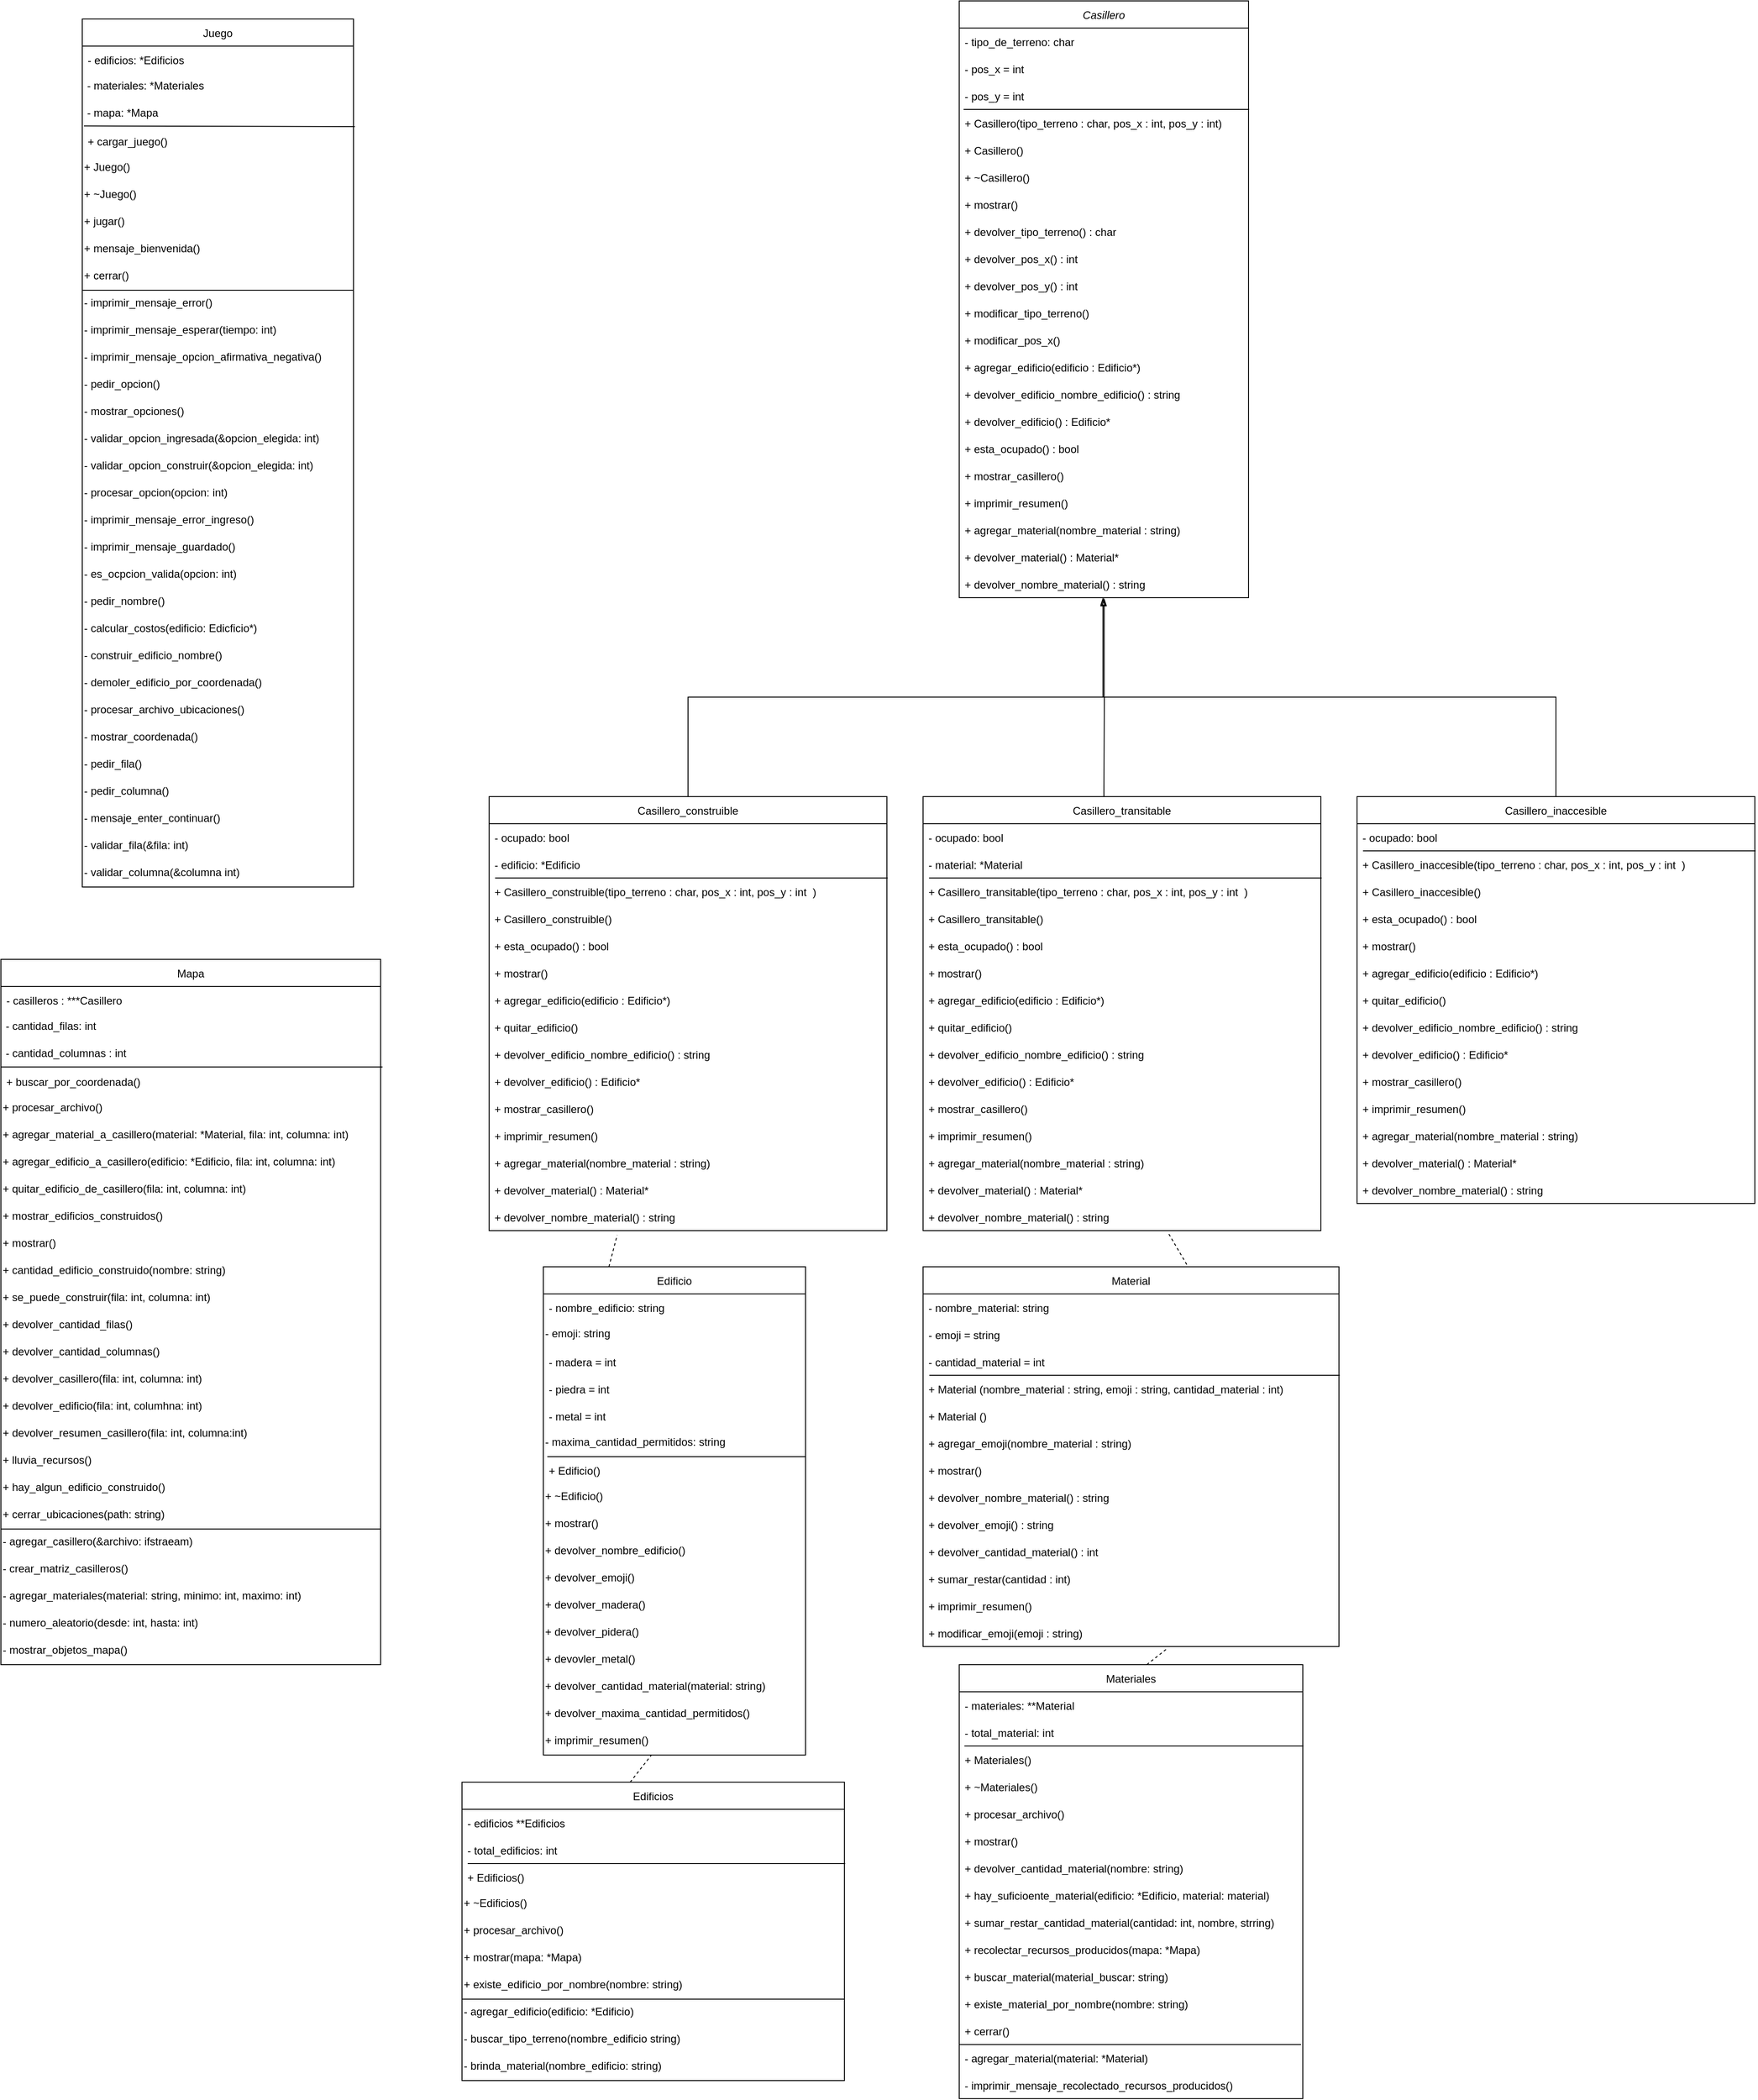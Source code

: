 <mxfile version="15.5.8" type="device"><diagram id="C5RBs43oDa-KdzZeNtuy" name="Page-1"><mxGraphModel dx="4155" dy="3049" grid="1" gridSize="10" guides="1" tooltips="1" connect="1" arrows="1" fold="1" page="1" pageScale="1" pageWidth="827" pageHeight="1169" math="0" shadow="0"><root><mxCell id="WIyWlLk6GJQsqaUBKTNV-0"/><mxCell id="WIyWlLk6GJQsqaUBKTNV-1" parent="WIyWlLk6GJQsqaUBKTNV-0"/><mxCell id="Kev87G5NXUICbZVva8Oe-40" style="edgeStyle=orthogonalEdgeStyle;rounded=0;orthogonalLoop=1;jettySize=auto;html=1;entryX=0.497;entryY=1.033;entryDx=0;entryDy=0;entryPerimeter=0;endArrow=blockThin;endFill=0;" edge="1" parent="WIyWlLk6GJQsqaUBKTNV-1" source="xGXZ_tOPPtuFmqoxac-9-1" target="Kev87G5NXUICbZVva8Oe-25"><mxGeometry relative="1" as="geometry"/></mxCell><mxCell id="xGXZ_tOPPtuFmqoxac-9-1" value="Casillero_construible" style="swimlane;fontStyle=0;childLayout=stackLayout;horizontal=1;startSize=30;horizontalStack=0;resizeParent=1;resizeParentMax=0;resizeLast=0;collapsible=1;marginBottom=0;" parent="WIyWlLk6GJQsqaUBKTNV-1" vertex="1"><mxGeometry x="600" y="-280" width="440" height="480" as="geometry"/></mxCell><mxCell id="xGXZ_tOPPtuFmqoxac-9-2" value="- ocupado: bool" style="text;strokeColor=none;fillColor=none;align=left;verticalAlign=middle;spacingLeft=4;spacingRight=4;overflow=hidden;points=[[0,0.5],[1,0.5]];portConstraint=eastwest;rotatable=0;" parent="xGXZ_tOPPtuFmqoxac-9-1" vertex="1"><mxGeometry y="30" width="440" height="30" as="geometry"/></mxCell><mxCell id="xGXZ_tOPPtuFmqoxac-9-3" value="- edificio: *Edificio" style="text;strokeColor=none;fillColor=none;align=left;verticalAlign=middle;spacingLeft=4;spacingRight=4;overflow=hidden;points=[[0,0.5],[1,0.5]];portConstraint=eastwest;rotatable=0;" parent="xGXZ_tOPPtuFmqoxac-9-1" vertex="1"><mxGeometry y="60" width="440" height="30" as="geometry"/></mxCell><mxCell id="xGXZ_tOPPtuFmqoxac-9-9" value="" style="endArrow=none;html=1;rounded=0;entryX=1.002;entryY=0;entryDx=0;entryDy=0;entryPerimeter=0;exitX=0.015;exitY=0;exitDx=0;exitDy=0;exitPerimeter=0;" parent="xGXZ_tOPPtuFmqoxac-9-1" source="xGXZ_tOPPtuFmqoxac-9-8" target="xGXZ_tOPPtuFmqoxac-9-8" edge="1"><mxGeometry width="50" height="50" relative="1" as="geometry"><mxPoint y="179" as="sourcePoint"/><mxPoint x="120" y="179" as="targetPoint"/></mxGeometry></mxCell><mxCell id="xGXZ_tOPPtuFmqoxac-9-8" value="+ Casillero_construible(tipo_terreno : char, pos_x : int, pos_y : int  )" style="text;strokeColor=none;fillColor=none;align=left;verticalAlign=middle;spacingLeft=4;spacingRight=4;overflow=hidden;points=[[0,0.5],[1,0.5]];portConstraint=eastwest;rotatable=0;" parent="xGXZ_tOPPtuFmqoxac-9-1" vertex="1"><mxGeometry y="90" width="440" height="30" as="geometry"/></mxCell><mxCell id="Kev87G5NXUICbZVva8Oe-29" value="+ Casillero_construible()" style="text;strokeColor=none;fillColor=none;align=left;verticalAlign=middle;spacingLeft=4;spacingRight=4;overflow=hidden;points=[[0,0.5],[1,0.5]];portConstraint=eastwest;rotatable=0;" vertex="1" parent="xGXZ_tOPPtuFmqoxac-9-1"><mxGeometry y="120" width="440" height="30" as="geometry"/></mxCell><mxCell id="xGXZ_tOPPtuFmqoxac-9-10" value="+ esta_ocupado() : bool" style="text;strokeColor=none;fillColor=none;align=left;verticalAlign=middle;spacingLeft=4;spacingRight=4;overflow=hidden;points=[[0,0.5],[1,0.5]];portConstraint=eastwest;rotatable=0;" parent="xGXZ_tOPPtuFmqoxac-9-1" vertex="1"><mxGeometry y="150" width="440" height="30" as="geometry"/></mxCell><mxCell id="Kev87G5NXUICbZVva8Oe-30" value="+ mostrar()" style="text;strokeColor=none;fillColor=none;align=left;verticalAlign=middle;spacingLeft=4;spacingRight=4;overflow=hidden;points=[[0,0.5],[1,0.5]];portConstraint=eastwest;rotatable=0;" vertex="1" parent="xGXZ_tOPPtuFmqoxac-9-1"><mxGeometry y="180" width="440" height="30" as="geometry"/></mxCell><mxCell id="Kev87G5NXUICbZVva8Oe-31" value="+ agregar_edificio(edificio : Edificio*)" style="text;strokeColor=none;fillColor=none;align=left;verticalAlign=middle;spacingLeft=4;spacingRight=4;overflow=hidden;points=[[0,0.5],[1,0.5]];portConstraint=eastwest;rotatable=0;" vertex="1" parent="xGXZ_tOPPtuFmqoxac-9-1"><mxGeometry y="210" width="440" height="30" as="geometry"/></mxCell><mxCell id="Kev87G5NXUICbZVva8Oe-17" value="+ quitar_edificio()" style="text;strokeColor=none;fillColor=none;align=left;verticalAlign=middle;spacingLeft=4;spacingRight=4;overflow=hidden;points=[[0,0.5],[1,0.5]];portConstraint=eastwest;rotatable=0;" vertex="1" parent="xGXZ_tOPPtuFmqoxac-9-1"><mxGeometry y="240" width="440" height="30" as="geometry"/></mxCell><mxCell id="Kev87G5NXUICbZVva8Oe-32" value="+ devolver_edificio_nombre_edificio() : string" style="text;strokeColor=none;fillColor=none;align=left;verticalAlign=middle;spacingLeft=4;spacingRight=4;overflow=hidden;points=[[0,0.5],[1,0.5]];portConstraint=eastwest;rotatable=0;" vertex="1" parent="xGXZ_tOPPtuFmqoxac-9-1"><mxGeometry y="270" width="440" height="30" as="geometry"/></mxCell><mxCell id="Kev87G5NXUICbZVva8Oe-33" value="+ devolver_edificio() : Edificio*" style="text;strokeColor=none;fillColor=none;align=left;verticalAlign=middle;spacingLeft=4;spacingRight=4;overflow=hidden;points=[[0,0.5],[1,0.5]];portConstraint=eastwest;rotatable=0;" vertex="1" parent="xGXZ_tOPPtuFmqoxac-9-1"><mxGeometry y="300" width="440" height="30" as="geometry"/></mxCell><mxCell id="Kev87G5NXUICbZVva8Oe-35" value="+ mostrar_casillero()" style="text;strokeColor=none;fillColor=none;align=left;verticalAlign=middle;spacingLeft=4;spacingRight=4;overflow=hidden;points=[[0,0.5],[1,0.5]];portConstraint=eastwest;rotatable=0;" vertex="1" parent="xGXZ_tOPPtuFmqoxac-9-1"><mxGeometry y="330" width="440" height="30" as="geometry"/></mxCell><mxCell id="Kev87G5NXUICbZVva8Oe-36" value="+ imprimir_resumen()" style="text;strokeColor=none;fillColor=none;align=left;verticalAlign=middle;spacingLeft=4;spacingRight=4;overflow=hidden;points=[[0,0.5],[1,0.5]];portConstraint=eastwest;rotatable=0;" vertex="1" parent="xGXZ_tOPPtuFmqoxac-9-1"><mxGeometry y="360" width="440" height="30" as="geometry"/></mxCell><mxCell id="Kev87G5NXUICbZVva8Oe-37" value="+ agregar_material(nombre_material : string)" style="text;strokeColor=none;fillColor=none;align=left;verticalAlign=middle;spacingLeft=4;spacingRight=4;overflow=hidden;points=[[0,0.5],[1,0.5]];portConstraint=eastwest;rotatable=0;" vertex="1" parent="xGXZ_tOPPtuFmqoxac-9-1"><mxGeometry y="390" width="440" height="30" as="geometry"/></mxCell><mxCell id="Kev87G5NXUICbZVva8Oe-39" value="+ devolver_material() : Material*" style="text;strokeColor=none;fillColor=none;align=left;verticalAlign=middle;spacingLeft=4;spacingRight=4;overflow=hidden;points=[[0,0.5],[1,0.5]];portConstraint=eastwest;rotatable=0;" vertex="1" parent="xGXZ_tOPPtuFmqoxac-9-1"><mxGeometry y="420" width="440" height="30" as="geometry"/></mxCell><mxCell id="Kev87G5NXUICbZVva8Oe-38" value="+ devolver_nombre_material() : string" style="text;strokeColor=none;fillColor=none;align=left;verticalAlign=middle;spacingLeft=4;spacingRight=4;overflow=hidden;points=[[0,0.5],[1,0.5]];portConstraint=eastwest;rotatable=0;fontStyle=0" vertex="1" parent="xGXZ_tOPPtuFmqoxac-9-1"><mxGeometry y="450" width="440" height="30" as="geometry"/></mxCell><mxCell id="xGXZ_tOPPtuFmqoxac-9-15" value="Mapa" style="swimlane;fontStyle=0;childLayout=stackLayout;horizontal=1;startSize=30;horizontalStack=0;resizeParent=1;resizeParentMax=0;resizeLast=0;collapsible=1;marginBottom=0;" parent="WIyWlLk6GJQsqaUBKTNV-1" vertex="1"><mxGeometry x="60" y="-100" width="420" height="780" as="geometry"/></mxCell><mxCell id="xGXZ_tOPPtuFmqoxac-9-28" value="- casilleros : ***Casillero " style="text;strokeColor=none;fillColor=none;align=left;verticalAlign=middle;spacingLeft=4;spacingRight=4;overflow=hidden;points=[[0,0.5],[1,0.5]];portConstraint=eastwest;rotatable=0;" parent="xGXZ_tOPPtuFmqoxac-9-15" vertex="1"><mxGeometry y="30" width="420" height="30" as="geometry"/></mxCell><mxCell id="xGXZ_tOPPtuFmqoxac-9-241" value="&amp;nbsp;- cantidad_filas: int" style="text;whiteSpace=wrap;html=1;" parent="xGXZ_tOPPtuFmqoxac-9-15" vertex="1"><mxGeometry y="60" width="420" height="30" as="geometry"/></mxCell><mxCell id="ObjNiQtIe-y4PP9NIwSY-3" value="&amp;nbsp;- cantidad_columnas : int" style="text;whiteSpace=wrap;html=1;" parent="xGXZ_tOPPtuFmqoxac-9-15" vertex="1"><mxGeometry y="90" width="420" height="30" as="geometry"/></mxCell><mxCell id="xGXZ_tOPPtuFmqoxac-9-29" value="+ buscar_por_coordenada()" style="text;strokeColor=none;fillColor=none;align=left;verticalAlign=middle;spacingLeft=4;spacingRight=4;overflow=hidden;points=[[0,0.5],[1,0.5]];portConstraint=eastwest;rotatable=0;" parent="xGXZ_tOPPtuFmqoxac-9-15" vertex="1"><mxGeometry y="120" width="420" height="30" as="geometry"/></mxCell><mxCell id="xGXZ_tOPPtuFmqoxac-9-21" value="" style="endArrow=none;html=1;rounded=0;entryX=1.005;entryY=-0.033;entryDx=0;entryDy=0;entryPerimeter=0;" parent="xGXZ_tOPPtuFmqoxac-9-15" target="xGXZ_tOPPtuFmqoxac-9-29" edge="1"><mxGeometry width="50" height="50" relative="1" as="geometry"><mxPoint y="119" as="sourcePoint"/><mxPoint x="139.44" y="60.16" as="targetPoint"/><Array as="points"><mxPoint x="180" y="119"/></Array></mxGeometry></mxCell><mxCell id="ObjNiQtIe-y4PP9NIwSY-4" value="+ procesar_archivo()&amp;nbsp;" style="text;whiteSpace=wrap;html=1;" parent="xGXZ_tOPPtuFmqoxac-9-15" vertex="1"><mxGeometry y="150" width="420" height="30" as="geometry"/></mxCell><mxCell id="ObjNiQtIe-y4PP9NIwSY-8" value="+ agregar_material_a_casillero(material: *Material, fila: int, columna: int)" style="text;whiteSpace=wrap;html=1;" parent="xGXZ_tOPPtuFmqoxac-9-15" vertex="1"><mxGeometry y="180" width="420" height="30" as="geometry"/></mxCell><mxCell id="ObjNiQtIe-y4PP9NIwSY-6" value="+ agregar_edificio_a_casillero(edificio: *Edificio, fila: int, columna: int)" style="text;whiteSpace=wrap;html=1;" parent="xGXZ_tOPPtuFmqoxac-9-15" vertex="1"><mxGeometry y="210" width="420" height="30" as="geometry"/></mxCell><mxCell id="ObjNiQtIe-y4PP9NIwSY-9" value="+ quitar_edificio_de_casillero(fila: int, columna: int)" style="text;whiteSpace=wrap;html=1;" parent="xGXZ_tOPPtuFmqoxac-9-15" vertex="1"><mxGeometry y="240" width="420" height="30" as="geometry"/></mxCell><mxCell id="ObjNiQtIe-y4PP9NIwSY-10" value="+ mostrar_edificios_construidos()" style="text;whiteSpace=wrap;html=1;" parent="xGXZ_tOPPtuFmqoxac-9-15" vertex="1"><mxGeometry y="270" width="420" height="30" as="geometry"/></mxCell><mxCell id="ObjNiQtIe-y4PP9NIwSY-5" value="+ mostrar()" style="text;whiteSpace=wrap;html=1;" parent="xGXZ_tOPPtuFmqoxac-9-15" vertex="1"><mxGeometry y="300" width="420" height="30" as="geometry"/></mxCell><mxCell id="ObjNiQtIe-y4PP9NIwSY-11" value="+ cantidad_edificio_construido(nombre: string)" style="text;whiteSpace=wrap;html=1;" parent="xGXZ_tOPPtuFmqoxac-9-15" vertex="1"><mxGeometry y="330" width="420" height="30" as="geometry"/></mxCell><mxCell id="ObjNiQtIe-y4PP9NIwSY-12" value="+ se_puede_construir(fila: int, columna: int)" style="text;whiteSpace=wrap;html=1;" parent="xGXZ_tOPPtuFmqoxac-9-15" vertex="1"><mxGeometry y="360" width="420" height="30" as="geometry"/></mxCell><mxCell id="ObjNiQtIe-y4PP9NIwSY-13" value="+ devolver_cantidad_filas()" style="text;whiteSpace=wrap;html=1;" parent="xGXZ_tOPPtuFmqoxac-9-15" vertex="1"><mxGeometry y="390" width="420" height="30" as="geometry"/></mxCell><mxCell id="ObjNiQtIe-y4PP9NIwSY-14" value="+ devolver_cantidad_columnas()" style="text;whiteSpace=wrap;html=1;" parent="xGXZ_tOPPtuFmqoxac-9-15" vertex="1"><mxGeometry y="420" width="420" height="30" as="geometry"/></mxCell><mxCell id="ObjNiQtIe-y4PP9NIwSY-15" value="+ devolver_casillero(fila: int, columna: int)" style="text;whiteSpace=wrap;html=1;" parent="xGXZ_tOPPtuFmqoxac-9-15" vertex="1"><mxGeometry y="450" width="420" height="30" as="geometry"/></mxCell><mxCell id="ObjNiQtIe-y4PP9NIwSY-17" value="+ devolver_edificio(fila: int, columhna: int)" style="text;whiteSpace=wrap;html=1;" parent="xGXZ_tOPPtuFmqoxac-9-15" vertex="1"><mxGeometry y="480" width="420" height="30" as="geometry"/></mxCell><mxCell id="ObjNiQtIe-y4PP9NIwSY-16" value="+ devolver_resumen_casillero(fila: int, columna:int)" style="text;whiteSpace=wrap;html=1;" parent="xGXZ_tOPPtuFmqoxac-9-15" vertex="1"><mxGeometry y="510" width="420" height="30" as="geometry"/></mxCell><mxCell id="ObjNiQtIe-y4PP9NIwSY-18" value="+ lluvia_recursos()" style="text;whiteSpace=wrap;html=1;" parent="xGXZ_tOPPtuFmqoxac-9-15" vertex="1"><mxGeometry y="540" width="420" height="30" as="geometry"/></mxCell><mxCell id="ObjNiQtIe-y4PP9NIwSY-19" value="+ hay_algun_edificio_construido()" style="text;whiteSpace=wrap;html=1;" parent="xGXZ_tOPPtuFmqoxac-9-15" vertex="1"><mxGeometry y="570" width="420" height="30" as="geometry"/></mxCell><mxCell id="ObjNiQtIe-y4PP9NIwSY-20" value="+ cerrar_ubicaciones(path: string)" style="text;whiteSpace=wrap;html=1;" parent="xGXZ_tOPPtuFmqoxac-9-15" vertex="1"><mxGeometry y="600" width="420" height="30" as="geometry"/></mxCell><mxCell id="ObjNiQtIe-y4PP9NIwSY-21" value="- agregar_casillero(&amp;amp;archivo: ifstraeam)" style="text;whiteSpace=wrap;html=1;" parent="xGXZ_tOPPtuFmqoxac-9-15" vertex="1"><mxGeometry y="630" width="420" height="30" as="geometry"/></mxCell><mxCell id="ObjNiQtIe-y4PP9NIwSY-22" value="- crear_matriz_casilleros()" style="text;whiteSpace=wrap;html=1;" parent="xGXZ_tOPPtuFmqoxac-9-15" vertex="1"><mxGeometry y="660" width="420" height="30" as="geometry"/></mxCell><mxCell id="ObjNiQtIe-y4PP9NIwSY-24" value="- agregar_materiales(material: string, minimo: int, maximo: int)" style="text;whiteSpace=wrap;html=1;" parent="xGXZ_tOPPtuFmqoxac-9-15" vertex="1"><mxGeometry y="690" width="420" height="30" as="geometry"/></mxCell><mxCell id="ObjNiQtIe-y4PP9NIwSY-23" value="- numero_aleatorio(desde: int, hasta: int)" style="text;whiteSpace=wrap;html=1;" parent="xGXZ_tOPPtuFmqoxac-9-15" vertex="1"><mxGeometry y="720" width="420" height="30" as="geometry"/></mxCell><mxCell id="ObjNiQtIe-y4PP9NIwSY-25" value="- mostrar_objetos_mapa()" style="text;whiteSpace=wrap;html=1;" parent="xGXZ_tOPPtuFmqoxac-9-15" vertex="1"><mxGeometry y="750" width="420" height="30" as="geometry"/></mxCell><mxCell id="DX40YdvMPcdN43nip_q0-65" value="" style="endArrow=none;html=1;rounded=0;entryX=1;entryY=1;entryDx=0;entryDy=0;exitX=0;exitY=0;exitDx=0;exitDy=0;" edge="1" parent="xGXZ_tOPPtuFmqoxac-9-15" source="ObjNiQtIe-y4PP9NIwSY-21" target="ObjNiQtIe-y4PP9NIwSY-20"><mxGeometry width="50" height="50" relative="1" as="geometry"><mxPoint x="300" y="510" as="sourcePoint"/><mxPoint x="350" y="460" as="targetPoint"/></mxGeometry></mxCell><mxCell id="Kev87G5NXUICbZVva8Oe-44" style="edgeStyle=orthogonalEdgeStyle;rounded=0;orthogonalLoop=1;jettySize=auto;html=1;entryX=0.497;entryY=1;entryDx=0;entryDy=0;entryPerimeter=0;endArrow=blockThin;endFill=0;" edge="1" parent="WIyWlLk6GJQsqaUBKTNV-1" target="Kev87G5NXUICbZVva8Oe-25"><mxGeometry relative="1" as="geometry"><mxPoint x="1280" y="-280" as="sourcePoint"/></mxGeometry></mxCell><mxCell id="xGXZ_tOPPtuFmqoxac-9-216" value="Casillero" style="swimlane;fontStyle=2;childLayout=stackLayout;horizontal=1;startSize=30;horizontalStack=0;resizeParent=1;resizeParentMax=0;resizeLast=0;collapsible=1;marginBottom=0;" parent="WIyWlLk6GJQsqaUBKTNV-1" vertex="1"><mxGeometry x="1120" y="-1160" width="320" height="660" as="geometry"/></mxCell><mxCell id="xGXZ_tOPPtuFmqoxac-9-217" value="- tipo_de_terreno: char" style="text;strokeColor=none;fillColor=none;align=left;verticalAlign=middle;spacingLeft=4;spacingRight=4;overflow=hidden;points=[[0,0.5],[1,0.5]];portConstraint=eastwest;rotatable=0;" parent="xGXZ_tOPPtuFmqoxac-9-216" vertex="1"><mxGeometry y="30" width="320" height="30" as="geometry"/></mxCell><mxCell id="xGXZ_tOPPtuFmqoxac-9-218" value="- pos_x = int" style="text;strokeColor=none;fillColor=none;align=left;verticalAlign=middle;spacingLeft=4;spacingRight=4;overflow=hidden;points=[[0,0.5],[1,0.5]];portConstraint=eastwest;rotatable=0;" parent="xGXZ_tOPPtuFmqoxac-9-216" vertex="1"><mxGeometry y="60" width="320" height="30" as="geometry"/></mxCell><mxCell id="xGXZ_tOPPtuFmqoxac-9-219" value="- pos_y = int" style="text;strokeColor=none;fillColor=none;align=left;verticalAlign=middle;spacingLeft=4;spacingRight=4;overflow=hidden;points=[[0,0.5],[1,0.5]];portConstraint=eastwest;rotatable=0;" parent="xGXZ_tOPPtuFmqoxac-9-216" vertex="1"><mxGeometry y="90" width="320" height="30" as="geometry"/></mxCell><mxCell id="xGXZ_tOPPtuFmqoxac-9-220" value="" style="endArrow=none;html=1;rounded=0;entryX=1.002;entryY=0;entryDx=0;entryDy=0;entryPerimeter=0;exitX=0.015;exitY=0;exitDx=0;exitDy=0;exitPerimeter=0;" parent="xGXZ_tOPPtuFmqoxac-9-216" source="xGXZ_tOPPtuFmqoxac-9-221" target="xGXZ_tOPPtuFmqoxac-9-221" edge="1"><mxGeometry width="50" height="50" relative="1" as="geometry"><mxPoint y="179" as="sourcePoint"/><mxPoint x="120" y="179" as="targetPoint"/></mxGeometry></mxCell><mxCell id="xGXZ_tOPPtuFmqoxac-9-221" value="+ Casillero(tipo_terreno : char, pos_x : int, pos_y : int)" style="text;strokeColor=none;fillColor=none;align=left;verticalAlign=middle;spacingLeft=4;spacingRight=4;overflow=hidden;points=[[0,0.5],[1,0.5]];portConstraint=eastwest;rotatable=0;" parent="xGXZ_tOPPtuFmqoxac-9-216" vertex="1"><mxGeometry y="120" width="320" height="30" as="geometry"/></mxCell><mxCell id="Kev87G5NXUICbZVva8Oe-3" value="+ Casillero()" style="text;strokeColor=none;fillColor=none;align=left;verticalAlign=middle;spacingLeft=4;spacingRight=4;overflow=hidden;points=[[0,0.5],[1,0.5]];portConstraint=eastwest;rotatable=0;" vertex="1" parent="xGXZ_tOPPtuFmqoxac-9-216"><mxGeometry y="150" width="320" height="30" as="geometry"/></mxCell><mxCell id="Kev87G5NXUICbZVva8Oe-10" value="+ ~Casillero()" style="text;strokeColor=none;fillColor=none;align=left;verticalAlign=middle;spacingLeft=4;spacingRight=4;overflow=hidden;points=[[0,0.5],[1,0.5]];portConstraint=eastwest;rotatable=0;" vertex="1" parent="xGXZ_tOPPtuFmqoxac-9-216"><mxGeometry y="180" width="320" height="30" as="geometry"/></mxCell><mxCell id="Kev87G5NXUICbZVva8Oe-16" value="+ mostrar()" style="text;strokeColor=none;fillColor=none;align=left;verticalAlign=middle;spacingLeft=4;spacingRight=4;overflow=hidden;points=[[0,0.5],[1,0.5]];portConstraint=eastwest;rotatable=0;" vertex="1" parent="xGXZ_tOPPtuFmqoxac-9-216"><mxGeometry y="210" width="320" height="30" as="geometry"/></mxCell><mxCell id="Kev87G5NXUICbZVva8Oe-2" value="+ devolver_tipo_terreno() : char" style="text;strokeColor=none;fillColor=none;align=left;verticalAlign=middle;spacingLeft=4;spacingRight=4;overflow=hidden;points=[[0,0.5],[1,0.5]];portConstraint=eastwest;rotatable=0;" vertex="1" parent="xGXZ_tOPPtuFmqoxac-9-216"><mxGeometry y="240" width="320" height="30" as="geometry"/></mxCell><mxCell id="Kev87G5NXUICbZVva8Oe-4" value="+ devolver_pos_x() : int" style="text;strokeColor=none;fillColor=none;align=left;verticalAlign=middle;spacingLeft=4;spacingRight=4;overflow=hidden;points=[[0,0.5],[1,0.5]];portConstraint=eastwest;rotatable=0;" vertex="1" parent="xGXZ_tOPPtuFmqoxac-9-216"><mxGeometry y="270" width="320" height="30" as="geometry"/></mxCell><mxCell id="Kev87G5NXUICbZVva8Oe-11" value="+ devolver_pos_y() : int" style="text;strokeColor=none;fillColor=none;align=left;verticalAlign=middle;spacingLeft=4;spacingRight=4;overflow=hidden;points=[[0,0.5],[1,0.5]];portConstraint=eastwest;rotatable=0;" vertex="1" parent="xGXZ_tOPPtuFmqoxac-9-216"><mxGeometry y="300" width="320" height="30" as="geometry"/></mxCell><mxCell id="Kev87G5NXUICbZVva8Oe-15" value="+ modificar_tipo_terreno() " style="text;strokeColor=none;fillColor=none;align=left;verticalAlign=middle;spacingLeft=4;spacingRight=4;overflow=hidden;points=[[0,0.5],[1,0.5]];portConstraint=eastwest;rotatable=0;" vertex="1" parent="xGXZ_tOPPtuFmqoxac-9-216"><mxGeometry y="330" width="320" height="30" as="geometry"/></mxCell><mxCell id="Kev87G5NXUICbZVva8Oe-12" value="+ modificar_pos_x() " style="text;strokeColor=none;fillColor=none;align=left;verticalAlign=middle;spacingLeft=4;spacingRight=4;overflow=hidden;points=[[0,0.5],[1,0.5]];portConstraint=eastwest;rotatable=0;" vertex="1" parent="xGXZ_tOPPtuFmqoxac-9-216"><mxGeometry y="360" width="320" height="30" as="geometry"/></mxCell><mxCell id="Kev87G5NXUICbZVva8Oe-13" value="+ agregar_edificio(edificio : Edificio*)" style="text;strokeColor=none;fillColor=none;align=left;verticalAlign=middle;spacingLeft=4;spacingRight=4;overflow=hidden;points=[[0,0.5],[1,0.5]];portConstraint=eastwest;rotatable=0;" vertex="1" parent="xGXZ_tOPPtuFmqoxac-9-216"><mxGeometry y="390" width="320" height="30" as="geometry"/></mxCell><mxCell id="Kev87G5NXUICbZVva8Oe-20" value="+ devolver_edificio_nombre_edificio() : string" style="text;strokeColor=none;fillColor=none;align=left;verticalAlign=middle;spacingLeft=4;spacingRight=4;overflow=hidden;points=[[0,0.5],[1,0.5]];portConstraint=eastwest;rotatable=0;" vertex="1" parent="xGXZ_tOPPtuFmqoxac-9-216"><mxGeometry y="420" width="320" height="30" as="geometry"/></mxCell><mxCell id="Kev87G5NXUICbZVva8Oe-24" value="+ devolver_edificio() : Edificio*" style="text;strokeColor=none;fillColor=none;align=left;verticalAlign=middle;spacingLeft=4;spacingRight=4;overflow=hidden;points=[[0,0.5],[1,0.5]];portConstraint=eastwest;rotatable=0;" vertex="1" parent="xGXZ_tOPPtuFmqoxac-9-216"><mxGeometry y="450" width="320" height="30" as="geometry"/></mxCell><mxCell id="Kev87G5NXUICbZVva8Oe-22" value="+ esta_ocupado() : bool" style="text;strokeColor=none;fillColor=none;align=left;verticalAlign=middle;spacingLeft=4;spacingRight=4;overflow=hidden;points=[[0,0.5],[1,0.5]];portConstraint=eastwest;rotatable=0;" vertex="1" parent="xGXZ_tOPPtuFmqoxac-9-216"><mxGeometry y="480" width="320" height="30" as="geometry"/></mxCell><mxCell id="Kev87G5NXUICbZVva8Oe-23" value="+ mostrar_casillero()" style="text;strokeColor=none;fillColor=none;align=left;verticalAlign=middle;spacingLeft=4;spacingRight=4;overflow=hidden;points=[[0,0.5],[1,0.5]];portConstraint=eastwest;rotatable=0;" vertex="1" parent="xGXZ_tOPPtuFmqoxac-9-216"><mxGeometry y="510" width="320" height="30" as="geometry"/></mxCell><mxCell id="Kev87G5NXUICbZVva8Oe-21" value="+ imprimir_resumen()" style="text;strokeColor=none;fillColor=none;align=left;verticalAlign=middle;spacingLeft=4;spacingRight=4;overflow=hidden;points=[[0,0.5],[1,0.5]];portConstraint=eastwest;rotatable=0;" vertex="1" parent="xGXZ_tOPPtuFmqoxac-9-216"><mxGeometry y="540" width="320" height="30" as="geometry"/></mxCell><mxCell id="Kev87G5NXUICbZVva8Oe-18" value="+ agregar_material(nombre_material : string)" style="text;strokeColor=none;fillColor=none;align=left;verticalAlign=middle;spacingLeft=4;spacingRight=4;overflow=hidden;points=[[0,0.5],[1,0.5]];portConstraint=eastwest;rotatable=0;" vertex="1" parent="xGXZ_tOPPtuFmqoxac-9-216"><mxGeometry y="570" width="320" height="30" as="geometry"/></mxCell><mxCell id="Kev87G5NXUICbZVva8Oe-19" value="+ devolver_material() : Material*" style="text;strokeColor=none;fillColor=none;align=left;verticalAlign=middle;spacingLeft=4;spacingRight=4;overflow=hidden;points=[[0,0.5],[1,0.5]];portConstraint=eastwest;rotatable=0;" vertex="1" parent="xGXZ_tOPPtuFmqoxac-9-216"><mxGeometry y="600" width="320" height="30" as="geometry"/></mxCell><mxCell id="Kev87G5NXUICbZVva8Oe-25" value="+ devolver_nombre_material() : string" style="text;strokeColor=none;fillColor=none;align=left;verticalAlign=middle;spacingLeft=4;spacingRight=4;overflow=hidden;points=[[0,0.5],[1,0.5]];portConstraint=eastwest;rotatable=0;fontStyle=0" vertex="1" parent="xGXZ_tOPPtuFmqoxac-9-216"><mxGeometry y="630" width="320" height="30" as="geometry"/></mxCell><mxCell id="xGXZ_tOPPtuFmqoxac-9-227" value="Edificio" style="swimlane;fontStyle=0;childLayout=stackLayout;horizontal=1;startSize=30;horizontalStack=0;resizeParent=1;resizeParentMax=0;resizeLast=0;collapsible=1;marginBottom=0;" parent="WIyWlLk6GJQsqaUBKTNV-1" vertex="1"><mxGeometry x="660" y="240" width="290" height="540" as="geometry"/></mxCell><mxCell id="xGXZ_tOPPtuFmqoxac-9-228" value="- nombre_edificio: string" style="text;strokeColor=none;fillColor=none;align=left;verticalAlign=middle;spacingLeft=4;spacingRight=4;overflow=hidden;points=[[0,0.5],[1,0.5]];portConstraint=eastwest;rotatable=0;" parent="xGXZ_tOPPtuFmqoxac-9-227" vertex="1"><mxGeometry y="30" width="290" height="30" as="geometry"/></mxCell><mxCell id="DX40YdvMPcdN43nip_q0-66" value="- emoji: string" style="text;whiteSpace=wrap;html=1;" vertex="1" parent="xGXZ_tOPPtuFmqoxac-9-227"><mxGeometry y="60" width="290" height="30" as="geometry"/></mxCell><mxCell id="xGXZ_tOPPtuFmqoxac-9-229" value="- madera = int" style="text;strokeColor=none;fillColor=none;align=left;verticalAlign=middle;spacingLeft=4;spacingRight=4;overflow=hidden;points=[[0,0.5],[1,0.5]];portConstraint=eastwest;rotatable=0;" parent="xGXZ_tOPPtuFmqoxac-9-227" vertex="1"><mxGeometry y="90" width="290" height="30" as="geometry"/></mxCell><mxCell id="xGXZ_tOPPtuFmqoxac-9-230" value="- piedra = int" style="text;strokeColor=none;fillColor=none;align=left;verticalAlign=middle;spacingLeft=4;spacingRight=4;overflow=hidden;points=[[0,0.5],[1,0.5]];portConstraint=eastwest;rotatable=0;" parent="xGXZ_tOPPtuFmqoxac-9-227" vertex="1"><mxGeometry y="120" width="290" height="30" as="geometry"/></mxCell><mxCell id="xGXZ_tOPPtuFmqoxac-9-231" value="" style="endArrow=none;html=1;rounded=0;entryX=1.002;entryY=0;entryDx=0;entryDy=0;entryPerimeter=0;exitX=0.015;exitY=0;exitDx=0;exitDy=0;exitPerimeter=0;" parent="xGXZ_tOPPtuFmqoxac-9-227" source="xGXZ_tOPPtuFmqoxac-9-232" target="xGXZ_tOPPtuFmqoxac-9-232" edge="1"><mxGeometry width="50" height="50" relative="1" as="geometry"><mxPoint y="179" as="sourcePoint"/><mxPoint x="120" y="179" as="targetPoint"/></mxGeometry></mxCell><mxCell id="xGXZ_tOPPtuFmqoxac-9-234" value="- metal = int" style="text;strokeColor=none;fillColor=none;align=left;verticalAlign=middle;spacingLeft=4;spacingRight=4;overflow=hidden;points=[[0,0.5],[1,0.5]];portConstraint=eastwest;rotatable=0;" parent="xGXZ_tOPPtuFmqoxac-9-227" vertex="1"><mxGeometry y="150" width="290" height="30" as="geometry"/></mxCell><mxCell id="DX40YdvMPcdN43nip_q0-67" value="- maxima_cantidad_permitidos: string" style="text;whiteSpace=wrap;html=1;" vertex="1" parent="xGXZ_tOPPtuFmqoxac-9-227"><mxGeometry y="180" width="290" height="30" as="geometry"/></mxCell><mxCell id="xGXZ_tOPPtuFmqoxac-9-232" value="+ Edificio()" style="text;strokeColor=none;fillColor=none;align=left;verticalAlign=middle;spacingLeft=4;spacingRight=4;overflow=hidden;points=[[0,0.5],[1,0.5]];portConstraint=eastwest;rotatable=0;" parent="xGXZ_tOPPtuFmqoxac-9-227" vertex="1"><mxGeometry y="210" width="290" height="30" as="geometry"/></mxCell><mxCell id="DX40YdvMPcdN43nip_q0-68" value="+ ~Edificio()" style="text;whiteSpace=wrap;html=1;" vertex="1" parent="xGXZ_tOPPtuFmqoxac-9-227"><mxGeometry y="240" width="290" height="30" as="geometry"/></mxCell><mxCell id="DX40YdvMPcdN43nip_q0-69" value="+ mostrar()" style="text;whiteSpace=wrap;html=1;" vertex="1" parent="xGXZ_tOPPtuFmqoxac-9-227"><mxGeometry y="270" width="290" height="30" as="geometry"/></mxCell><mxCell id="DX40YdvMPcdN43nip_q0-70" value="+ devolver_nombre_edificio()" style="text;whiteSpace=wrap;html=1;" vertex="1" parent="xGXZ_tOPPtuFmqoxac-9-227"><mxGeometry y="300" width="290" height="30" as="geometry"/></mxCell><mxCell id="DX40YdvMPcdN43nip_q0-71" value="+ devolver_emoji()" style="text;whiteSpace=wrap;html=1;" vertex="1" parent="xGXZ_tOPPtuFmqoxac-9-227"><mxGeometry y="330" width="290" height="30" as="geometry"/></mxCell><mxCell id="DX40YdvMPcdN43nip_q0-72" value="+ devolver_madera()" style="text;whiteSpace=wrap;html=1;" vertex="1" parent="xGXZ_tOPPtuFmqoxac-9-227"><mxGeometry y="360" width="290" height="30" as="geometry"/></mxCell><mxCell id="DX40YdvMPcdN43nip_q0-73" value="+ devolver_pidera()" style="text;whiteSpace=wrap;html=1;" vertex="1" parent="xGXZ_tOPPtuFmqoxac-9-227"><mxGeometry y="390" width="290" height="30" as="geometry"/></mxCell><mxCell id="DX40YdvMPcdN43nip_q0-74" value="+ devovler_metal()" style="text;whiteSpace=wrap;html=1;" vertex="1" parent="xGXZ_tOPPtuFmqoxac-9-227"><mxGeometry y="420" width="290" height="30" as="geometry"/></mxCell><mxCell id="DX40YdvMPcdN43nip_q0-75" value="+ devolver_cantidad_material(material: string)" style="text;whiteSpace=wrap;html=1;" vertex="1" parent="xGXZ_tOPPtuFmqoxac-9-227"><mxGeometry y="450" width="290" height="30" as="geometry"/></mxCell><mxCell id="DX40YdvMPcdN43nip_q0-76" value="+ devolver_maxima_cantidad_permitidos()" style="text;whiteSpace=wrap;html=1;" vertex="1" parent="xGXZ_tOPPtuFmqoxac-9-227"><mxGeometry y="480" width="290" height="30" as="geometry"/></mxCell><mxCell id="DX40YdvMPcdN43nip_q0-77" value="+ imprimir_resumen()" style="text;whiteSpace=wrap;html=1;" vertex="1" parent="xGXZ_tOPPtuFmqoxac-9-227"><mxGeometry y="510" width="290" height="30" as="geometry"/></mxCell><mxCell id="xGXZ_tOPPtuFmqoxac-9-243" value="Material" style="swimlane;fontStyle=0;childLayout=stackLayout;horizontal=1;startSize=30;horizontalStack=0;resizeParent=1;resizeParentMax=0;resizeLast=0;collapsible=1;marginBottom=0;" parent="WIyWlLk6GJQsqaUBKTNV-1" vertex="1"><mxGeometry x="1080" y="240" width="460" height="420" as="geometry"/></mxCell><mxCell id="xGXZ_tOPPtuFmqoxac-9-244" value="- nombre_material: string" style="text;strokeColor=none;fillColor=none;align=left;verticalAlign=middle;spacingLeft=4;spacingRight=4;overflow=hidden;points=[[0,0.5],[1,0.5]];portConstraint=eastwest;rotatable=0;" parent="xGXZ_tOPPtuFmqoxac-9-243" vertex="1"><mxGeometry y="30" width="460" height="30" as="geometry"/></mxCell><mxCell id="Kev87G5NXUICbZVva8Oe-109" value="- emoji = string" style="text;strokeColor=none;fillColor=none;align=left;verticalAlign=middle;spacingLeft=4;spacingRight=4;overflow=hidden;points=[[0,0.5],[1,0.5]];portConstraint=eastwest;rotatable=0;" vertex="1" parent="xGXZ_tOPPtuFmqoxac-9-243"><mxGeometry y="60" width="460" height="30" as="geometry"/></mxCell><mxCell id="xGXZ_tOPPtuFmqoxac-9-245" value="- cantidad_material = int" style="text;strokeColor=none;fillColor=none;align=left;verticalAlign=middle;spacingLeft=4;spacingRight=4;overflow=hidden;points=[[0,0.5],[1,0.5]];portConstraint=eastwest;rotatable=0;" parent="xGXZ_tOPPtuFmqoxac-9-243" vertex="1"><mxGeometry y="90" width="460" height="30" as="geometry"/></mxCell><mxCell id="xGXZ_tOPPtuFmqoxac-9-247" value="" style="endArrow=none;html=1;rounded=0;entryX=1.002;entryY=0;entryDx=0;entryDy=0;entryPerimeter=0;exitX=0.015;exitY=0;exitDx=0;exitDy=0;exitPerimeter=0;" parent="xGXZ_tOPPtuFmqoxac-9-243" source="xGXZ_tOPPtuFmqoxac-9-250" target="xGXZ_tOPPtuFmqoxac-9-250" edge="1"><mxGeometry width="50" height="50" relative="1" as="geometry"><mxPoint y="179" as="sourcePoint"/><mxPoint x="120" y="179" as="targetPoint"/></mxGeometry></mxCell><mxCell id="xGXZ_tOPPtuFmqoxac-9-250" value="+ Material (nombre_material : string, emoji : string, cantidad_material : int)" style="text;strokeColor=none;fillColor=none;align=left;verticalAlign=middle;spacingLeft=4;spacingRight=4;overflow=hidden;points=[[0,0.5],[1,0.5]];portConstraint=eastwest;rotatable=0;" parent="xGXZ_tOPPtuFmqoxac-9-243" vertex="1"><mxGeometry y="120" width="460" height="30" as="geometry"/></mxCell><mxCell id="Kev87G5NXUICbZVva8Oe-110" value="+ Material ()" style="text;strokeColor=none;fillColor=none;align=left;verticalAlign=middle;spacingLeft=4;spacingRight=4;overflow=hidden;points=[[0,0.5],[1,0.5]];portConstraint=eastwest;rotatable=0;" vertex="1" parent="xGXZ_tOPPtuFmqoxac-9-243"><mxGeometry y="150" width="460" height="30" as="geometry"/></mxCell><mxCell id="Kev87G5NXUICbZVva8Oe-108" value="+ agregar_emoji(nombre_material : string)" style="text;strokeColor=none;fillColor=none;align=left;verticalAlign=middle;spacingLeft=4;spacingRight=4;overflow=hidden;points=[[0,0.5],[1,0.5]];portConstraint=eastwest;rotatable=0;" vertex="1" parent="xGXZ_tOPPtuFmqoxac-9-243"><mxGeometry y="180" width="460" height="30" as="geometry"/></mxCell><mxCell id="Kev87G5NXUICbZVva8Oe-117" value="+ mostrar()" style="text;strokeColor=none;fillColor=none;align=left;verticalAlign=middle;spacingLeft=4;spacingRight=4;overflow=hidden;points=[[0,0.5],[1,0.5]];portConstraint=eastwest;rotatable=0;" vertex="1" parent="xGXZ_tOPPtuFmqoxac-9-243"><mxGeometry y="210" width="460" height="30" as="geometry"/></mxCell><mxCell id="Kev87G5NXUICbZVva8Oe-119" value="+ devolver_nombre_material() : string" style="text;strokeColor=none;fillColor=none;align=left;verticalAlign=middle;spacingLeft=4;spacingRight=4;overflow=hidden;points=[[0,0.5],[1,0.5]];portConstraint=eastwest;rotatable=0;" vertex="1" parent="xGXZ_tOPPtuFmqoxac-9-243"><mxGeometry y="240" width="460" height="30" as="geometry"/></mxCell><mxCell id="Kev87G5NXUICbZVva8Oe-120" value="+ devolver_emoji() : string" style="text;strokeColor=none;fillColor=none;align=left;verticalAlign=middle;spacingLeft=4;spacingRight=4;overflow=hidden;points=[[0,0.5],[1,0.5]];portConstraint=eastwest;rotatable=0;" vertex="1" parent="xGXZ_tOPPtuFmqoxac-9-243"><mxGeometry y="270" width="460" height="30" as="geometry"/></mxCell><mxCell id="Kev87G5NXUICbZVva8Oe-122" value="+ devolver_cantidad_material() : int" style="text;strokeColor=none;fillColor=none;align=left;verticalAlign=middle;spacingLeft=4;spacingRight=4;overflow=hidden;points=[[0,0.5],[1,0.5]];portConstraint=eastwest;rotatable=0;" vertex="1" parent="xGXZ_tOPPtuFmqoxac-9-243"><mxGeometry y="300" width="460" height="30" as="geometry"/></mxCell><mxCell id="Kev87G5NXUICbZVva8Oe-121" value="+ sumar_restar(cantidad : int)" style="text;strokeColor=none;fillColor=none;align=left;verticalAlign=middle;spacingLeft=4;spacingRight=4;overflow=hidden;points=[[0,0.5],[1,0.5]];portConstraint=eastwest;rotatable=0;" vertex="1" parent="xGXZ_tOPPtuFmqoxac-9-243"><mxGeometry y="330" width="460" height="30" as="geometry"/></mxCell><mxCell id="Kev87G5NXUICbZVva8Oe-118" value="+ imprimir_resumen()" style="text;strokeColor=none;fillColor=none;align=left;verticalAlign=middle;spacingLeft=4;spacingRight=4;overflow=hidden;points=[[0,0.5],[1,0.5]];portConstraint=eastwest;rotatable=0;" vertex="1" parent="xGXZ_tOPPtuFmqoxac-9-243"><mxGeometry y="360" width="460" height="30" as="geometry"/></mxCell><mxCell id="Kev87G5NXUICbZVva8Oe-116" value="+ modificar_emoji(emoji : string)" style="text;strokeColor=none;fillColor=none;align=left;verticalAlign=middle;spacingLeft=4;spacingRight=4;overflow=hidden;points=[[0,0.5],[1,0.5]];portConstraint=eastwest;rotatable=0;" vertex="1" parent="xGXZ_tOPPtuFmqoxac-9-243"><mxGeometry y="390" width="460" height="30" as="geometry"/></mxCell><mxCell id="xGXZ_tOPPtuFmqoxac-9-253" value="Juego" style="swimlane;fontStyle=0;childLayout=stackLayout;horizontal=1;startSize=30;horizontalStack=0;resizeParent=1;resizeParentMax=0;resizeLast=0;collapsible=1;marginBottom=0;" parent="WIyWlLk6GJQsqaUBKTNV-1" vertex="1"><mxGeometry x="150" y="-1140" width="300" height="960" as="geometry"/></mxCell><mxCell id="xGXZ_tOPPtuFmqoxac-9-254" value="- edificios: *Edificios " style="text;strokeColor=none;fillColor=none;align=left;verticalAlign=middle;spacingLeft=4;spacingRight=4;overflow=hidden;points=[[0,0.5],[1,0.5]];portConstraint=eastwest;rotatable=0;" parent="xGXZ_tOPPtuFmqoxac-9-253" vertex="1"><mxGeometry y="30" width="300" height="30" as="geometry"/></mxCell><UserObject label="&amp;nbsp;- materiales: *Materiales" link="https://github.com/Rbartoncello/tp_2_ayp2" id="DX40YdvMPcdN43nip_q0-0"><mxCell style="text;whiteSpace=wrap;html=1;" vertex="1" parent="xGXZ_tOPPtuFmqoxac-9-253"><mxGeometry y="60" width="300" height="30" as="geometry"/></mxCell></UserObject><mxCell id="DX40YdvMPcdN43nip_q0-1" value="&amp;nbsp;- mapa: *Mapa" style="text;whiteSpace=wrap;html=1;" vertex="1" parent="xGXZ_tOPPtuFmqoxac-9-253"><mxGeometry y="90" width="300" height="30" as="geometry"/></mxCell><mxCell id="xGXZ_tOPPtuFmqoxac-9-256" value="+ cargar_juego()" style="text;strokeColor=none;fillColor=none;align=left;verticalAlign=middle;spacingLeft=4;spacingRight=4;overflow=hidden;points=[[0,0.5],[1,0.5]];portConstraint=eastwest;rotatable=0;" parent="xGXZ_tOPPtuFmqoxac-9-253" vertex="1"><mxGeometry y="120" width="300" height="30" as="geometry"/></mxCell><mxCell id="xGXZ_tOPPtuFmqoxac-9-257" value="" style="endArrow=none;html=1;rounded=0;entryX=1.005;entryY=-0.033;entryDx=0;entryDy=0;entryPerimeter=0;exitX=0.006;exitY=-0.058;exitDx=0;exitDy=0;exitPerimeter=0;" parent="xGXZ_tOPPtuFmqoxac-9-253" source="xGXZ_tOPPtuFmqoxac-9-256" target="xGXZ_tOPPtuFmqoxac-9-256" edge="1"><mxGeometry width="50" height="50" relative="1" as="geometry"><mxPoint y="90" as="sourcePoint"/><mxPoint x="139.44" y="60.16" as="targetPoint"/></mxGeometry></mxCell><mxCell id="DX40YdvMPcdN43nip_q0-2" value="+ Juego()" style="text;whiteSpace=wrap;html=1;" vertex="1" parent="xGXZ_tOPPtuFmqoxac-9-253"><mxGeometry y="150" width="300" height="30" as="geometry"/></mxCell><mxCell id="DX40YdvMPcdN43nip_q0-4" value="+ ~Juego()" style="text;whiteSpace=wrap;html=1;" vertex="1" parent="xGXZ_tOPPtuFmqoxac-9-253"><mxGeometry y="180" width="300" height="30" as="geometry"/></mxCell><mxCell id="DX40YdvMPcdN43nip_q0-5" value="+ jugar()" style="text;whiteSpace=wrap;html=1;" vertex="1" parent="xGXZ_tOPPtuFmqoxac-9-253"><mxGeometry y="210" width="300" height="30" as="geometry"/></mxCell><mxCell id="DX40YdvMPcdN43nip_q0-6" value="+ mensaje_bienvenida()" style="text;whiteSpace=wrap;html=1;" vertex="1" parent="xGXZ_tOPPtuFmqoxac-9-253"><mxGeometry y="240" width="300" height="30" as="geometry"/></mxCell><mxCell id="DX40YdvMPcdN43nip_q0-7" value="+ cerrar()" style="text;whiteSpace=wrap;html=1;" vertex="1" parent="xGXZ_tOPPtuFmqoxac-9-253"><mxGeometry y="270" width="300" height="30" as="geometry"/></mxCell><mxCell id="DX40YdvMPcdN43nip_q0-8" value="- imprimir_mensaje_error()" style="text;whiteSpace=wrap;html=1;" vertex="1" parent="xGXZ_tOPPtuFmqoxac-9-253"><mxGeometry y="300" width="300" height="30" as="geometry"/></mxCell><mxCell id="DX40YdvMPcdN43nip_q0-9" value="- imprimir_mensaje_esperar(tiempo: int)" style="text;whiteSpace=wrap;html=1;" vertex="1" parent="xGXZ_tOPPtuFmqoxac-9-253"><mxGeometry y="330" width="300" height="30" as="geometry"/></mxCell><mxCell id="DX40YdvMPcdN43nip_q0-10" value="- imprimir_mensaje_opcion_afirmativa_negativa()" style="text;whiteSpace=wrap;html=1;" vertex="1" parent="xGXZ_tOPPtuFmqoxac-9-253"><mxGeometry y="360" width="300" height="30" as="geometry"/></mxCell><mxCell id="DX40YdvMPcdN43nip_q0-12" value="- pedir_opcion()" style="text;whiteSpace=wrap;html=1;" vertex="1" parent="xGXZ_tOPPtuFmqoxac-9-253"><mxGeometry y="390" width="300" height="30" as="geometry"/></mxCell><mxCell id="DX40YdvMPcdN43nip_q0-11" value="- mostrar_opciones()" style="text;whiteSpace=wrap;html=1;" vertex="1" parent="xGXZ_tOPPtuFmqoxac-9-253"><mxGeometry y="420" width="300" height="30" as="geometry"/></mxCell><mxCell id="DX40YdvMPcdN43nip_q0-13" value="- validar_opcion_ingresada(&amp;amp;opcion_elegida: int)" style="text;whiteSpace=wrap;html=1;" vertex="1" parent="xGXZ_tOPPtuFmqoxac-9-253"><mxGeometry y="450" width="300" height="30" as="geometry"/></mxCell><mxCell id="DX40YdvMPcdN43nip_q0-14" value="- validar_opcion_construir(&amp;amp;opcion_elegida: int)" style="text;whiteSpace=wrap;html=1;" vertex="1" parent="xGXZ_tOPPtuFmqoxac-9-253"><mxGeometry y="480" width="300" height="30" as="geometry"/></mxCell><mxCell id="DX40YdvMPcdN43nip_q0-15" value="- procesar_opcion(opcion: int)" style="text;whiteSpace=wrap;html=1;" vertex="1" parent="xGXZ_tOPPtuFmqoxac-9-253"><mxGeometry y="510" width="300" height="30" as="geometry"/></mxCell><mxCell id="DX40YdvMPcdN43nip_q0-17" value="- imprimir_mensaje_error_ingreso()" style="text;whiteSpace=wrap;html=1;" vertex="1" parent="xGXZ_tOPPtuFmqoxac-9-253"><mxGeometry y="540" width="300" height="30" as="geometry"/></mxCell><mxCell id="DX40YdvMPcdN43nip_q0-16" value="- imprimir_mensaje_guardado()" style="text;whiteSpace=wrap;html=1;" vertex="1" parent="xGXZ_tOPPtuFmqoxac-9-253"><mxGeometry y="570" width="300" height="30" as="geometry"/></mxCell><mxCell id="DX40YdvMPcdN43nip_q0-18" value="- es_ocpcion_valida(opcion: int)" style="text;whiteSpace=wrap;html=1;" vertex="1" parent="xGXZ_tOPPtuFmqoxac-9-253"><mxGeometry y="600" width="300" height="30" as="geometry"/></mxCell><mxCell id="DX40YdvMPcdN43nip_q0-19" value="- pedir_nombre()" style="text;whiteSpace=wrap;html=1;" vertex="1" parent="xGXZ_tOPPtuFmqoxac-9-253"><mxGeometry y="630" width="300" height="30" as="geometry"/></mxCell><mxCell id="DX40YdvMPcdN43nip_q0-20" value="- calcular_costos(edificio: Edicficio*)" style="text;whiteSpace=wrap;html=1;" vertex="1" parent="xGXZ_tOPPtuFmqoxac-9-253"><mxGeometry y="660" width="300" height="30" as="geometry"/></mxCell><mxCell id="DX40YdvMPcdN43nip_q0-21" value="- construir_edificio_nombre()" style="text;whiteSpace=wrap;html=1;" vertex="1" parent="xGXZ_tOPPtuFmqoxac-9-253"><mxGeometry y="690" width="300" height="30" as="geometry"/></mxCell><mxCell id="DX40YdvMPcdN43nip_q0-22" value="- demoler_edificio_por_coordenada()" style="text;whiteSpace=wrap;html=1;" vertex="1" parent="xGXZ_tOPPtuFmqoxac-9-253"><mxGeometry y="720" width="300" height="30" as="geometry"/></mxCell><mxCell id="DX40YdvMPcdN43nip_q0-24" value="- procesar_archivo_ubicaciones()" style="text;whiteSpace=wrap;html=1;" vertex="1" parent="xGXZ_tOPPtuFmqoxac-9-253"><mxGeometry y="750" width="300" height="30" as="geometry"/></mxCell><mxCell id="DX40YdvMPcdN43nip_q0-23" value="- mostrar_coordenada()" style="text;whiteSpace=wrap;html=1;" vertex="1" parent="xGXZ_tOPPtuFmqoxac-9-253"><mxGeometry y="780" width="300" height="30" as="geometry"/></mxCell><mxCell id="DX40YdvMPcdN43nip_q0-25" value="- pedir_fila()" style="text;whiteSpace=wrap;html=1;" vertex="1" parent="xGXZ_tOPPtuFmqoxac-9-253"><mxGeometry y="810" width="300" height="30" as="geometry"/></mxCell><mxCell id="DX40YdvMPcdN43nip_q0-27" value="- pedir_columna()" style="text;whiteSpace=wrap;html=1;" vertex="1" parent="xGXZ_tOPPtuFmqoxac-9-253"><mxGeometry y="840" width="300" height="30" as="geometry"/></mxCell><mxCell id="DX40YdvMPcdN43nip_q0-26" value="- mensaje_enter_continuar()" style="text;whiteSpace=wrap;html=1;" vertex="1" parent="xGXZ_tOPPtuFmqoxac-9-253"><mxGeometry y="870" width="300" height="30" as="geometry"/></mxCell><mxCell id="DX40YdvMPcdN43nip_q0-28" value="- validar_fila(&amp;amp;fila: int)" style="text;whiteSpace=wrap;html=1;" vertex="1" parent="xGXZ_tOPPtuFmqoxac-9-253"><mxGeometry y="900" width="300" height="30" as="geometry"/></mxCell><mxCell id="DX40YdvMPcdN43nip_q0-29" value="- validar_columna(&amp;amp;columna int)" style="text;whiteSpace=wrap;html=1;" vertex="1" parent="xGXZ_tOPPtuFmqoxac-9-253"><mxGeometry y="930" width="300" height="30" as="geometry"/></mxCell><mxCell id="DX40YdvMPcdN43nip_q0-62" value="" style="endArrow=none;html=1;rounded=0;exitX=0;exitY=0;exitDx=0;exitDy=0;entryX=1;entryY=0;entryDx=0;entryDy=0;" edge="1" parent="xGXZ_tOPPtuFmqoxac-9-253" source="DX40YdvMPcdN43nip_q0-8" target="DX40YdvMPcdN43nip_q0-8"><mxGeometry width="50" height="50" relative="1" as="geometry"><mxPoint x="400" y="485" as="sourcePoint"/><mxPoint x="450" y="435" as="targetPoint"/></mxGeometry></mxCell><mxCell id="DX40YdvMPcdN43nip_q0-30" value="Materiales" style="swimlane;fontStyle=0;childLayout=stackLayout;horizontal=1;startSize=30;horizontalStack=0;resizeParent=1;resizeParentMax=0;resizeLast=0;collapsible=1;marginBottom=0;" vertex="1" parent="WIyWlLk6GJQsqaUBKTNV-1"><mxGeometry x="1120" y="680" width="380" height="480" as="geometry"/></mxCell><mxCell id="DX40YdvMPcdN43nip_q0-31" value="- materiales: **Material" style="text;strokeColor=none;fillColor=none;align=left;verticalAlign=middle;spacingLeft=4;spacingRight=4;overflow=hidden;points=[[0,0.5],[1,0.5]];portConstraint=eastwest;rotatable=0;" vertex="1" parent="DX40YdvMPcdN43nip_q0-30"><mxGeometry y="30" width="380" height="30" as="geometry"/></mxCell><mxCell id="DX40YdvMPcdN43nip_q0-32" value="- total_material: int" style="text;strokeColor=none;fillColor=none;align=left;verticalAlign=middle;spacingLeft=4;spacingRight=4;overflow=hidden;points=[[0,0.5],[1,0.5]];portConstraint=eastwest;rotatable=0;" vertex="1" parent="DX40YdvMPcdN43nip_q0-30"><mxGeometry y="60" width="380" height="30" as="geometry"/></mxCell><mxCell id="DX40YdvMPcdN43nip_q0-33" value="" style="endArrow=none;html=1;rounded=0;entryX=1.002;entryY=0;entryDx=0;entryDy=0;entryPerimeter=0;exitX=0.015;exitY=0;exitDx=0;exitDy=0;exitPerimeter=0;" edge="1" parent="DX40YdvMPcdN43nip_q0-30" source="DX40YdvMPcdN43nip_q0-34" target="DX40YdvMPcdN43nip_q0-34"><mxGeometry width="50" height="50" relative="1" as="geometry"><mxPoint y="179" as="sourcePoint"/><mxPoint x="120" y="179" as="targetPoint"/></mxGeometry></mxCell><mxCell id="DX40YdvMPcdN43nip_q0-34" value="+ Materiales()" style="text;strokeColor=none;fillColor=none;align=left;verticalAlign=middle;spacingLeft=4;spacingRight=4;overflow=hidden;points=[[0,0.5],[1,0.5]];portConstraint=eastwest;rotatable=0;" vertex="1" parent="DX40YdvMPcdN43nip_q0-30"><mxGeometry y="90" width="380" height="30" as="geometry"/></mxCell><mxCell id="DX40YdvMPcdN43nip_q0-35" value="+ ~Materiales() " style="text;strokeColor=none;fillColor=none;align=left;verticalAlign=middle;spacingLeft=4;spacingRight=4;overflow=hidden;points=[[0,0.5],[1,0.5]];portConstraint=eastwest;rotatable=0;" vertex="1" parent="DX40YdvMPcdN43nip_q0-30"><mxGeometry y="120" width="380" height="30" as="geometry"/></mxCell><mxCell id="DX40YdvMPcdN43nip_q0-36" value="+ procesar_archivo()" style="text;strokeColor=none;fillColor=none;align=left;verticalAlign=middle;spacingLeft=4;spacingRight=4;overflow=hidden;points=[[0,0.5],[1,0.5]];portConstraint=eastwest;rotatable=0;" vertex="1" parent="DX40YdvMPcdN43nip_q0-30"><mxGeometry y="150" width="380" height="30" as="geometry"/></mxCell><mxCell id="DX40YdvMPcdN43nip_q0-37" value="+ mostrar()" style="text;strokeColor=none;fillColor=none;align=left;verticalAlign=middle;spacingLeft=4;spacingRight=4;overflow=hidden;points=[[0,0.5],[1,0.5]];portConstraint=eastwest;rotatable=0;" vertex="1" parent="DX40YdvMPcdN43nip_q0-30"><mxGeometry y="180" width="380" height="30" as="geometry"/></mxCell><mxCell id="DX40YdvMPcdN43nip_q0-38" value="+ devolver_cantidad_material(nombre: string)" style="text;strokeColor=none;fillColor=none;align=left;verticalAlign=middle;spacingLeft=4;spacingRight=4;overflow=hidden;points=[[0,0.5],[1,0.5]];portConstraint=eastwest;rotatable=0;" vertex="1" parent="DX40YdvMPcdN43nip_q0-30"><mxGeometry y="210" width="380" height="30" as="geometry"/></mxCell><mxCell id="DX40YdvMPcdN43nip_q0-39" value="+ hay_suficioente_material(edificio: *Edificio, material: material)" style="text;strokeColor=none;fillColor=none;align=left;verticalAlign=middle;spacingLeft=4;spacingRight=4;overflow=hidden;points=[[0,0.5],[1,0.5]];portConstraint=eastwest;rotatable=0;" vertex="1" parent="DX40YdvMPcdN43nip_q0-30"><mxGeometry y="240" width="380" height="30" as="geometry"/></mxCell><mxCell id="DX40YdvMPcdN43nip_q0-40" value="+ sumar_restar_cantidad_material(cantidad: int, nombre, strring)" style="text;strokeColor=none;fillColor=none;align=left;verticalAlign=middle;spacingLeft=4;spacingRight=4;overflow=hidden;points=[[0,0.5],[1,0.5]];portConstraint=eastwest;rotatable=0;" vertex="1" parent="DX40YdvMPcdN43nip_q0-30"><mxGeometry y="270" width="380" height="30" as="geometry"/></mxCell><mxCell id="DX40YdvMPcdN43nip_q0-41" value="+ recolectar_recursos_producidos(mapa: *Mapa)" style="text;strokeColor=none;fillColor=none;align=left;verticalAlign=middle;spacingLeft=4;spacingRight=4;overflow=hidden;points=[[0,0.5],[1,0.5]];portConstraint=eastwest;rotatable=0;" vertex="1" parent="DX40YdvMPcdN43nip_q0-30"><mxGeometry y="300" width="380" height="30" as="geometry"/></mxCell><mxCell id="DX40YdvMPcdN43nip_q0-42" value="+ buscar_material(material_buscar: string)" style="text;strokeColor=none;fillColor=none;align=left;verticalAlign=middle;spacingLeft=4;spacingRight=4;overflow=hidden;points=[[0,0.5],[1,0.5]];portConstraint=eastwest;rotatable=0;" vertex="1" parent="DX40YdvMPcdN43nip_q0-30"><mxGeometry y="330" width="380" height="30" as="geometry"/></mxCell><mxCell id="DX40YdvMPcdN43nip_q0-43" value="+ existe_material_por_nombre(nombre: string)" style="text;strokeColor=none;fillColor=none;align=left;verticalAlign=middle;spacingLeft=4;spacingRight=4;overflow=hidden;points=[[0,0.5],[1,0.5]];portConstraint=eastwest;rotatable=0;" vertex="1" parent="DX40YdvMPcdN43nip_q0-30"><mxGeometry y="360" width="380" height="30" as="geometry"/></mxCell><mxCell id="DX40YdvMPcdN43nip_q0-44" value="+ cerrar()" style="text;strokeColor=none;fillColor=none;align=left;verticalAlign=middle;spacingLeft=4;spacingRight=4;overflow=hidden;points=[[0,0.5],[1,0.5]];portConstraint=eastwest;rotatable=0;" vertex="1" parent="DX40YdvMPcdN43nip_q0-30"><mxGeometry y="390" width="380" height="30" as="geometry"/></mxCell><mxCell id="DX40YdvMPcdN43nip_q0-45" value="- agregar_material(material: *Material)" style="text;strokeColor=none;fillColor=none;align=left;verticalAlign=middle;spacingLeft=4;spacingRight=4;overflow=hidden;points=[[0,0.5],[1,0.5]];portConstraint=eastwest;rotatable=0;" vertex="1" parent="DX40YdvMPcdN43nip_q0-30"><mxGeometry y="420" width="380" height="30" as="geometry"/></mxCell><mxCell id="DX40YdvMPcdN43nip_q0-46" value="- imprimir_mensaje_recolectado_recursos_producidos()" style="text;strokeColor=none;fillColor=none;align=left;verticalAlign=middle;spacingLeft=4;spacingRight=4;overflow=hidden;points=[[0,0.5],[1,0.5]];portConstraint=eastwest;rotatable=0;" vertex="1" parent="DX40YdvMPcdN43nip_q0-30"><mxGeometry y="450" width="380" height="30" as="geometry"/></mxCell><mxCell id="DX40YdvMPcdN43nip_q0-63" value="" style="endArrow=none;html=1;rounded=0;exitX=0.001;exitY=0.004;exitDx=0;exitDy=0;exitPerimeter=0;entryX=0.995;entryY=0.004;entryDx=0;entryDy=0;entryPerimeter=0;" edge="1" parent="DX40YdvMPcdN43nip_q0-30" source="DX40YdvMPcdN43nip_q0-45" target="DX40YdvMPcdN43nip_q0-45"><mxGeometry width="50" height="50" relative="1" as="geometry"><mxPoint x="20" y="470" as="sourcePoint"/><mxPoint x="70" y="420" as="targetPoint"/></mxGeometry></mxCell><mxCell id="DX40YdvMPcdN43nip_q0-47" value="Edificios" style="swimlane;fontStyle=0;childLayout=stackLayout;horizontal=1;startSize=30;horizontalStack=0;resizeParent=1;resizeParentMax=0;resizeLast=0;collapsible=1;marginBottom=0;" vertex="1" parent="WIyWlLk6GJQsqaUBKTNV-1"><mxGeometry x="570" y="810" width="423" height="330" as="geometry"/></mxCell><mxCell id="DX40YdvMPcdN43nip_q0-48" value="- edificios **Edificios" style="text;strokeColor=none;fillColor=none;align=left;verticalAlign=middle;spacingLeft=4;spacingRight=4;overflow=hidden;points=[[0,0.5],[1,0.5]];portConstraint=eastwest;rotatable=0;" vertex="1" parent="DX40YdvMPcdN43nip_q0-47"><mxGeometry y="30" width="423" height="30" as="geometry"/></mxCell><mxCell id="DX40YdvMPcdN43nip_q0-49" value="- total_edificios: int" style="text;strokeColor=none;fillColor=none;align=left;verticalAlign=middle;spacingLeft=4;spacingRight=4;overflow=hidden;points=[[0,0.5],[1,0.5]];portConstraint=eastwest;rotatable=0;" vertex="1" parent="DX40YdvMPcdN43nip_q0-47"><mxGeometry y="60" width="423" height="30" as="geometry"/></mxCell><mxCell id="DX40YdvMPcdN43nip_q0-50" value="" style="endArrow=none;html=1;rounded=0;entryX=1.002;entryY=0;entryDx=0;entryDy=0;entryPerimeter=0;exitX=0.015;exitY=0;exitDx=0;exitDy=0;exitPerimeter=0;" edge="1" parent="DX40YdvMPcdN43nip_q0-47" source="DX40YdvMPcdN43nip_q0-51" target="DX40YdvMPcdN43nip_q0-51"><mxGeometry width="50" height="50" relative="1" as="geometry"><mxPoint y="179" as="sourcePoint"/><mxPoint x="120" y="179" as="targetPoint"/></mxGeometry></mxCell><mxCell id="DX40YdvMPcdN43nip_q0-51" value="+ Edificios()" style="text;strokeColor=none;fillColor=none;align=left;verticalAlign=middle;spacingLeft=4;spacingRight=4;overflow=hidden;points=[[0,0.5],[1,0.5]];portConstraint=eastwest;rotatable=0;" vertex="1" parent="DX40YdvMPcdN43nip_q0-47"><mxGeometry y="90" width="423" height="30" as="geometry"/></mxCell><mxCell id="DX40YdvMPcdN43nip_q0-52" value="+ ~Edificios()" style="text;whiteSpace=wrap;html=1;" vertex="1" parent="DX40YdvMPcdN43nip_q0-47"><mxGeometry y="120" width="423" height="30" as="geometry"/></mxCell><mxCell id="DX40YdvMPcdN43nip_q0-53" value="+ procesar_archivo()" style="text;whiteSpace=wrap;html=1;" vertex="1" parent="DX40YdvMPcdN43nip_q0-47"><mxGeometry y="150" width="423" height="30" as="geometry"/></mxCell><mxCell id="DX40YdvMPcdN43nip_q0-54" value="+ mostrar(mapa: *Mapa)" style="text;whiteSpace=wrap;html=1;" vertex="1" parent="DX40YdvMPcdN43nip_q0-47"><mxGeometry y="180" width="423" height="30" as="geometry"/></mxCell><mxCell id="DX40YdvMPcdN43nip_q0-55" value="+ existe_edificio_por_nombre(nombre: string)" style="text;whiteSpace=wrap;html=1;" vertex="1" parent="DX40YdvMPcdN43nip_q0-47"><mxGeometry y="210" width="423" height="30" as="geometry"/></mxCell><mxCell id="DX40YdvMPcdN43nip_q0-56" value="- agregar_edificio(edificio: *Edificio)" style="text;whiteSpace=wrap;html=1;" vertex="1" parent="DX40YdvMPcdN43nip_q0-47"><mxGeometry y="240" width="423" height="30" as="geometry"/></mxCell><mxCell id="DX40YdvMPcdN43nip_q0-57" value="- buscar_tipo_terreno(nombre_edificio string)" style="text;whiteSpace=wrap;html=1;" vertex="1" parent="DX40YdvMPcdN43nip_q0-47"><mxGeometry y="270" width="423" height="30" as="geometry"/></mxCell><mxCell id="DX40YdvMPcdN43nip_q0-58" value="- brinda_material(nombre_edificio: string)" style="text;whiteSpace=wrap;html=1;" vertex="1" parent="DX40YdvMPcdN43nip_q0-47"><mxGeometry y="300" width="423" height="30" as="geometry"/></mxCell><mxCell id="DX40YdvMPcdN43nip_q0-64" value="" style="endArrow=none;html=1;rounded=0;entryX=0;entryY=0;entryDx=0;entryDy=0;exitX=1;exitY=0;exitDx=0;exitDy=0;" edge="1" parent="DX40YdvMPcdN43nip_q0-47" source="DX40YdvMPcdN43nip_q0-56" target="DX40YdvMPcdN43nip_q0-56"><mxGeometry width="50" height="50" relative="1" as="geometry"><mxPoint x="-427" y="470" as="sourcePoint"/><mxPoint x="-377" y="420" as="targetPoint"/></mxGeometry></mxCell><mxCell id="Kev87G5NXUICbZVva8Oe-73" value="Casillero_transitable" style="swimlane;fontStyle=0;childLayout=stackLayout;horizontal=1;startSize=30;horizontalStack=0;resizeParent=1;resizeParentMax=0;resizeLast=0;collapsible=1;marginBottom=0;" vertex="1" parent="WIyWlLk6GJQsqaUBKTNV-1"><mxGeometry x="1080" y="-280" width="440" height="480" as="geometry"/></mxCell><mxCell id="Kev87G5NXUICbZVva8Oe-74" value="- ocupado: bool" style="text;strokeColor=none;fillColor=none;align=left;verticalAlign=middle;spacingLeft=4;spacingRight=4;overflow=hidden;points=[[0,0.5],[1,0.5]];portConstraint=eastwest;rotatable=0;" vertex="1" parent="Kev87G5NXUICbZVva8Oe-73"><mxGeometry y="30" width="440" height="30" as="geometry"/></mxCell><mxCell id="Kev87G5NXUICbZVva8Oe-75" value="- material: *Material" style="text;strokeColor=none;fillColor=none;align=left;verticalAlign=middle;spacingLeft=4;spacingRight=4;overflow=hidden;points=[[0,0.5],[1,0.5]];portConstraint=eastwest;rotatable=0;" vertex="1" parent="Kev87G5NXUICbZVva8Oe-73"><mxGeometry y="60" width="440" height="30" as="geometry"/></mxCell><mxCell id="Kev87G5NXUICbZVva8Oe-76" value="" style="endArrow=none;html=1;rounded=0;entryX=1.002;entryY=0;entryDx=0;entryDy=0;entryPerimeter=0;exitX=0.015;exitY=0;exitDx=0;exitDy=0;exitPerimeter=0;" edge="1" parent="Kev87G5NXUICbZVva8Oe-73" source="Kev87G5NXUICbZVva8Oe-77" target="Kev87G5NXUICbZVva8Oe-77"><mxGeometry width="50" height="50" relative="1" as="geometry"><mxPoint y="179" as="sourcePoint"/><mxPoint x="120" y="179" as="targetPoint"/></mxGeometry></mxCell><mxCell id="Kev87G5NXUICbZVva8Oe-77" value="+ Casillero_transitable(tipo_terreno : char, pos_x : int, pos_y : int  )" style="text;strokeColor=none;fillColor=none;align=left;verticalAlign=middle;spacingLeft=4;spacingRight=4;overflow=hidden;points=[[0,0.5],[1,0.5]];portConstraint=eastwest;rotatable=0;" vertex="1" parent="Kev87G5NXUICbZVva8Oe-73"><mxGeometry y="90" width="440" height="30" as="geometry"/></mxCell><mxCell id="Kev87G5NXUICbZVva8Oe-78" value="+ Casillero_transitable()" style="text;strokeColor=none;fillColor=none;align=left;verticalAlign=middle;spacingLeft=4;spacingRight=4;overflow=hidden;points=[[0,0.5],[1,0.5]];portConstraint=eastwest;rotatable=0;" vertex="1" parent="Kev87G5NXUICbZVva8Oe-73"><mxGeometry y="120" width="440" height="30" as="geometry"/></mxCell><mxCell id="Kev87G5NXUICbZVva8Oe-79" value="+ esta_ocupado() : bool" style="text;strokeColor=none;fillColor=none;align=left;verticalAlign=middle;spacingLeft=4;spacingRight=4;overflow=hidden;points=[[0,0.5],[1,0.5]];portConstraint=eastwest;rotatable=0;" vertex="1" parent="Kev87G5NXUICbZVva8Oe-73"><mxGeometry y="150" width="440" height="30" as="geometry"/></mxCell><mxCell id="Kev87G5NXUICbZVva8Oe-80" value="+ mostrar()" style="text;strokeColor=none;fillColor=none;align=left;verticalAlign=middle;spacingLeft=4;spacingRight=4;overflow=hidden;points=[[0,0.5],[1,0.5]];portConstraint=eastwest;rotatable=0;" vertex="1" parent="Kev87G5NXUICbZVva8Oe-73"><mxGeometry y="180" width="440" height="30" as="geometry"/></mxCell><mxCell id="Kev87G5NXUICbZVva8Oe-81" value="+ agregar_edificio(edificio : Edificio*)" style="text;strokeColor=none;fillColor=none;align=left;verticalAlign=middle;spacingLeft=4;spacingRight=4;overflow=hidden;points=[[0,0.5],[1,0.5]];portConstraint=eastwest;rotatable=0;" vertex="1" parent="Kev87G5NXUICbZVva8Oe-73"><mxGeometry y="210" width="440" height="30" as="geometry"/></mxCell><mxCell id="Kev87G5NXUICbZVva8Oe-82" value="+ quitar_edificio()" style="text;strokeColor=none;fillColor=none;align=left;verticalAlign=middle;spacingLeft=4;spacingRight=4;overflow=hidden;points=[[0,0.5],[1,0.5]];portConstraint=eastwest;rotatable=0;" vertex="1" parent="Kev87G5NXUICbZVva8Oe-73"><mxGeometry y="240" width="440" height="30" as="geometry"/></mxCell><mxCell id="Kev87G5NXUICbZVva8Oe-83" value="+ devolver_edificio_nombre_edificio() : string" style="text;strokeColor=none;fillColor=none;align=left;verticalAlign=middle;spacingLeft=4;spacingRight=4;overflow=hidden;points=[[0,0.5],[1,0.5]];portConstraint=eastwest;rotatable=0;" vertex="1" parent="Kev87G5NXUICbZVva8Oe-73"><mxGeometry y="270" width="440" height="30" as="geometry"/></mxCell><mxCell id="Kev87G5NXUICbZVva8Oe-84" value="+ devolver_edificio() : Edificio*" style="text;strokeColor=none;fillColor=none;align=left;verticalAlign=middle;spacingLeft=4;spacingRight=4;overflow=hidden;points=[[0,0.5],[1,0.5]];portConstraint=eastwest;rotatable=0;" vertex="1" parent="Kev87G5NXUICbZVva8Oe-73"><mxGeometry y="300" width="440" height="30" as="geometry"/></mxCell><mxCell id="Kev87G5NXUICbZVva8Oe-85" value="+ mostrar_casillero()" style="text;strokeColor=none;fillColor=none;align=left;verticalAlign=middle;spacingLeft=4;spacingRight=4;overflow=hidden;points=[[0,0.5],[1,0.5]];portConstraint=eastwest;rotatable=0;" vertex="1" parent="Kev87G5NXUICbZVva8Oe-73"><mxGeometry y="330" width="440" height="30" as="geometry"/></mxCell><mxCell id="Kev87G5NXUICbZVva8Oe-86" value="+ imprimir_resumen()" style="text;strokeColor=none;fillColor=none;align=left;verticalAlign=middle;spacingLeft=4;spacingRight=4;overflow=hidden;points=[[0,0.5],[1,0.5]];portConstraint=eastwest;rotatable=0;" vertex="1" parent="Kev87G5NXUICbZVva8Oe-73"><mxGeometry y="360" width="440" height="30" as="geometry"/></mxCell><mxCell id="Kev87G5NXUICbZVva8Oe-87" value="+ agregar_material(nombre_material : string)" style="text;strokeColor=none;fillColor=none;align=left;verticalAlign=middle;spacingLeft=4;spacingRight=4;overflow=hidden;points=[[0,0.5],[1,0.5]];portConstraint=eastwest;rotatable=0;" vertex="1" parent="Kev87G5NXUICbZVva8Oe-73"><mxGeometry y="390" width="440" height="30" as="geometry"/></mxCell><mxCell id="Kev87G5NXUICbZVva8Oe-88" value="+ devolver_material() : Material*" style="text;strokeColor=none;fillColor=none;align=left;verticalAlign=middle;spacingLeft=4;spacingRight=4;overflow=hidden;points=[[0,0.5],[1,0.5]];portConstraint=eastwest;rotatable=0;" vertex="1" parent="Kev87G5NXUICbZVva8Oe-73"><mxGeometry y="420" width="440" height="30" as="geometry"/></mxCell><mxCell id="Kev87G5NXUICbZVva8Oe-89" value="+ devolver_nombre_material() : string" style="text;strokeColor=none;fillColor=none;align=left;verticalAlign=middle;spacingLeft=4;spacingRight=4;overflow=hidden;points=[[0,0.5],[1,0.5]];portConstraint=eastwest;rotatable=0;fontStyle=0" vertex="1" parent="Kev87G5NXUICbZVva8Oe-73"><mxGeometry y="450" width="440" height="30" as="geometry"/></mxCell><mxCell id="Kev87G5NXUICbZVva8Oe-107" style="edgeStyle=orthogonalEdgeStyle;rounded=0;orthogonalLoop=1;jettySize=auto;html=1;entryX=0.501;entryY=1.028;entryDx=0;entryDy=0;entryPerimeter=0;endArrow=blockThin;endFill=0;" edge="1" parent="WIyWlLk6GJQsqaUBKTNV-1" source="Kev87G5NXUICbZVva8Oe-90" target="Kev87G5NXUICbZVva8Oe-25"><mxGeometry relative="1" as="geometry"/></mxCell><mxCell id="Kev87G5NXUICbZVva8Oe-90" value="Casillero_inaccesible" style="swimlane;fontStyle=0;childLayout=stackLayout;horizontal=1;startSize=30;horizontalStack=0;resizeParent=1;resizeParentMax=0;resizeLast=0;collapsible=1;marginBottom=0;" vertex="1" parent="WIyWlLk6GJQsqaUBKTNV-1"><mxGeometry x="1560" y="-280" width="440" height="450" as="geometry"><mxRectangle x="1560" y="-280" width="150" height="30" as="alternateBounds"/></mxGeometry></mxCell><mxCell id="Kev87G5NXUICbZVva8Oe-91" value="- ocupado: bool" style="text;strokeColor=none;fillColor=none;align=left;verticalAlign=middle;spacingLeft=4;spacingRight=4;overflow=hidden;points=[[0,0.5],[1,0.5]];portConstraint=eastwest;rotatable=0;" vertex="1" parent="Kev87G5NXUICbZVva8Oe-90"><mxGeometry y="30" width="440" height="30" as="geometry"/></mxCell><mxCell id="Kev87G5NXUICbZVva8Oe-93" value="" style="endArrow=none;html=1;rounded=0;entryX=1.002;entryY=0;entryDx=0;entryDy=0;entryPerimeter=0;exitX=0.015;exitY=0;exitDx=0;exitDy=0;exitPerimeter=0;" edge="1" parent="Kev87G5NXUICbZVva8Oe-90" source="Kev87G5NXUICbZVva8Oe-94" target="Kev87G5NXUICbZVva8Oe-94"><mxGeometry width="50" height="50" relative="1" as="geometry"><mxPoint y="179" as="sourcePoint"/><mxPoint x="120" y="179" as="targetPoint"/></mxGeometry></mxCell><mxCell id="Kev87G5NXUICbZVva8Oe-94" value="+ Casillero_inaccesible(tipo_terreno : char, pos_x : int, pos_y : int  )" style="text;strokeColor=none;fillColor=none;align=left;verticalAlign=middle;spacingLeft=4;spacingRight=4;overflow=hidden;points=[[0,0.5],[1,0.5]];portConstraint=eastwest;rotatable=0;" vertex="1" parent="Kev87G5NXUICbZVva8Oe-90"><mxGeometry y="60" width="440" height="30" as="geometry"/></mxCell><mxCell id="Kev87G5NXUICbZVva8Oe-95" value="+ Casillero_inaccesible()" style="text;strokeColor=none;fillColor=none;align=left;verticalAlign=middle;spacingLeft=4;spacingRight=4;overflow=hidden;points=[[0,0.5],[1,0.5]];portConstraint=eastwest;rotatable=0;" vertex="1" parent="Kev87G5NXUICbZVva8Oe-90"><mxGeometry y="90" width="440" height="30" as="geometry"/></mxCell><mxCell id="Kev87G5NXUICbZVva8Oe-96" value="+ esta_ocupado() : bool" style="text;strokeColor=none;fillColor=none;align=left;verticalAlign=middle;spacingLeft=4;spacingRight=4;overflow=hidden;points=[[0,0.5],[1,0.5]];portConstraint=eastwest;rotatable=0;" vertex="1" parent="Kev87G5NXUICbZVva8Oe-90"><mxGeometry y="120" width="440" height="30" as="geometry"/></mxCell><mxCell id="Kev87G5NXUICbZVva8Oe-97" value="+ mostrar()" style="text;strokeColor=none;fillColor=none;align=left;verticalAlign=middle;spacingLeft=4;spacingRight=4;overflow=hidden;points=[[0,0.5],[1,0.5]];portConstraint=eastwest;rotatable=0;" vertex="1" parent="Kev87G5NXUICbZVva8Oe-90"><mxGeometry y="150" width="440" height="30" as="geometry"/></mxCell><mxCell id="Kev87G5NXUICbZVva8Oe-98" value="+ agregar_edificio(edificio : Edificio*)" style="text;strokeColor=none;fillColor=none;align=left;verticalAlign=middle;spacingLeft=4;spacingRight=4;overflow=hidden;points=[[0,0.5],[1,0.5]];portConstraint=eastwest;rotatable=0;" vertex="1" parent="Kev87G5NXUICbZVva8Oe-90"><mxGeometry y="180" width="440" height="30" as="geometry"/></mxCell><mxCell id="Kev87G5NXUICbZVva8Oe-99" value="+ quitar_edificio()" style="text;strokeColor=none;fillColor=none;align=left;verticalAlign=middle;spacingLeft=4;spacingRight=4;overflow=hidden;points=[[0,0.5],[1,0.5]];portConstraint=eastwest;rotatable=0;" vertex="1" parent="Kev87G5NXUICbZVva8Oe-90"><mxGeometry y="210" width="440" height="30" as="geometry"/></mxCell><mxCell id="Kev87G5NXUICbZVva8Oe-100" value="+ devolver_edificio_nombre_edificio() : string" style="text;strokeColor=none;fillColor=none;align=left;verticalAlign=middle;spacingLeft=4;spacingRight=4;overflow=hidden;points=[[0,0.5],[1,0.5]];portConstraint=eastwest;rotatable=0;" vertex="1" parent="Kev87G5NXUICbZVva8Oe-90"><mxGeometry y="240" width="440" height="30" as="geometry"/></mxCell><mxCell id="Kev87G5NXUICbZVva8Oe-101" value="+ devolver_edificio() : Edificio*" style="text;strokeColor=none;fillColor=none;align=left;verticalAlign=middle;spacingLeft=4;spacingRight=4;overflow=hidden;points=[[0,0.5],[1,0.5]];portConstraint=eastwest;rotatable=0;" vertex="1" parent="Kev87G5NXUICbZVva8Oe-90"><mxGeometry y="270" width="440" height="30" as="geometry"/></mxCell><mxCell id="Kev87G5NXUICbZVva8Oe-102" value="+ mostrar_casillero()" style="text;strokeColor=none;fillColor=none;align=left;verticalAlign=middle;spacingLeft=4;spacingRight=4;overflow=hidden;points=[[0,0.5],[1,0.5]];portConstraint=eastwest;rotatable=0;" vertex="1" parent="Kev87G5NXUICbZVva8Oe-90"><mxGeometry y="300" width="440" height="30" as="geometry"/></mxCell><mxCell id="Kev87G5NXUICbZVva8Oe-103" value="+ imprimir_resumen()" style="text;strokeColor=none;fillColor=none;align=left;verticalAlign=middle;spacingLeft=4;spacingRight=4;overflow=hidden;points=[[0,0.5],[1,0.5]];portConstraint=eastwest;rotatable=0;" vertex="1" parent="Kev87G5NXUICbZVva8Oe-90"><mxGeometry y="330" width="440" height="30" as="geometry"/></mxCell><mxCell id="Kev87G5NXUICbZVva8Oe-104" value="+ agregar_material(nombre_material : string)" style="text;strokeColor=none;fillColor=none;align=left;verticalAlign=middle;spacingLeft=4;spacingRight=4;overflow=hidden;points=[[0,0.5],[1,0.5]];portConstraint=eastwest;rotatable=0;" vertex="1" parent="Kev87G5NXUICbZVva8Oe-90"><mxGeometry y="360" width="440" height="30" as="geometry"/></mxCell><mxCell id="Kev87G5NXUICbZVva8Oe-105" value="+ devolver_material() : Material*" style="text;strokeColor=none;fillColor=none;align=left;verticalAlign=middle;spacingLeft=4;spacingRight=4;overflow=hidden;points=[[0,0.5],[1,0.5]];portConstraint=eastwest;rotatable=0;" vertex="1" parent="Kev87G5NXUICbZVva8Oe-90"><mxGeometry y="390" width="440" height="30" as="geometry"/></mxCell><mxCell id="Kev87G5NXUICbZVva8Oe-106" value="+ devolver_nombre_material() : string" style="text;strokeColor=none;fillColor=none;align=left;verticalAlign=middle;spacingLeft=4;spacingRight=4;overflow=hidden;points=[[0,0.5],[1,0.5]];portConstraint=eastwest;rotatable=0;fontStyle=0" vertex="1" parent="Kev87G5NXUICbZVva8Oe-90"><mxGeometry y="420" width="440" height="30" as="geometry"/></mxCell><mxCell id="DX40YdvMPcdN43nip_q0-81" value="" style="endArrow=none;dashed=1;html=1;rounded=0;entryX=0.322;entryY=1.161;entryDx=0;entryDy=0;entryPerimeter=0;exitX=0.25;exitY=0;exitDx=0;exitDy=0;" edge="1" parent="WIyWlLk6GJQsqaUBKTNV-1" source="xGXZ_tOPPtuFmqoxac-9-227" target="Kev87G5NXUICbZVva8Oe-38"><mxGeometry width="50" height="50" relative="1" as="geometry"><mxPoint x="550" y="340" as="sourcePoint"/><mxPoint x="600" y="290" as="targetPoint"/></mxGeometry></mxCell><mxCell id="DX40YdvMPcdN43nip_q0-82" value="" style="endArrow=none;dashed=1;html=1;rounded=0;entryX=0.616;entryY=1.078;entryDx=0;entryDy=0;entryPerimeter=0;exitX=0.634;exitY=-0.006;exitDx=0;exitDy=0;exitPerimeter=0;" edge="1" parent="WIyWlLk6GJQsqaUBKTNV-1" source="xGXZ_tOPPtuFmqoxac-9-243" target="Kev87G5NXUICbZVva8Oe-89"><mxGeometry width="50" height="50" relative="1" as="geometry"><mxPoint x="1350" y="260" as="sourcePoint"/><mxPoint x="1400" y="210" as="targetPoint"/></mxGeometry></mxCell><mxCell id="DX40YdvMPcdN43nip_q0-83" value="" style="endArrow=none;dashed=1;html=1;rounded=0;entryX=0.411;entryY=1.014;entryDx=0;entryDy=0;entryPerimeter=0;" edge="1" parent="WIyWlLk6GJQsqaUBKTNV-1" target="DX40YdvMPcdN43nip_q0-77"><mxGeometry width="50" height="50" relative="1" as="geometry"><mxPoint x="756" y="810" as="sourcePoint"/><mxPoint x="1280" y="870" as="targetPoint"/></mxGeometry></mxCell><mxCell id="DX40YdvMPcdN43nip_q0-84" value="" style="endArrow=none;dashed=1;html=1;rounded=0;entryX=0.589;entryY=1.05;entryDx=0;entryDy=0;entryPerimeter=0;exitX=0.546;exitY=0;exitDx=0;exitDy=0;exitPerimeter=0;" edge="1" parent="WIyWlLk6GJQsqaUBKTNV-1" source="DX40YdvMPcdN43nip_q0-30" target="Kev87G5NXUICbZVva8Oe-116"><mxGeometry width="50" height="50" relative="1" as="geometry"><mxPoint x="1410" y="780" as="sourcePoint"/><mxPoint x="1460" y="730" as="targetPoint"/></mxGeometry></mxCell></root></mxGraphModel></diagram></mxfile>